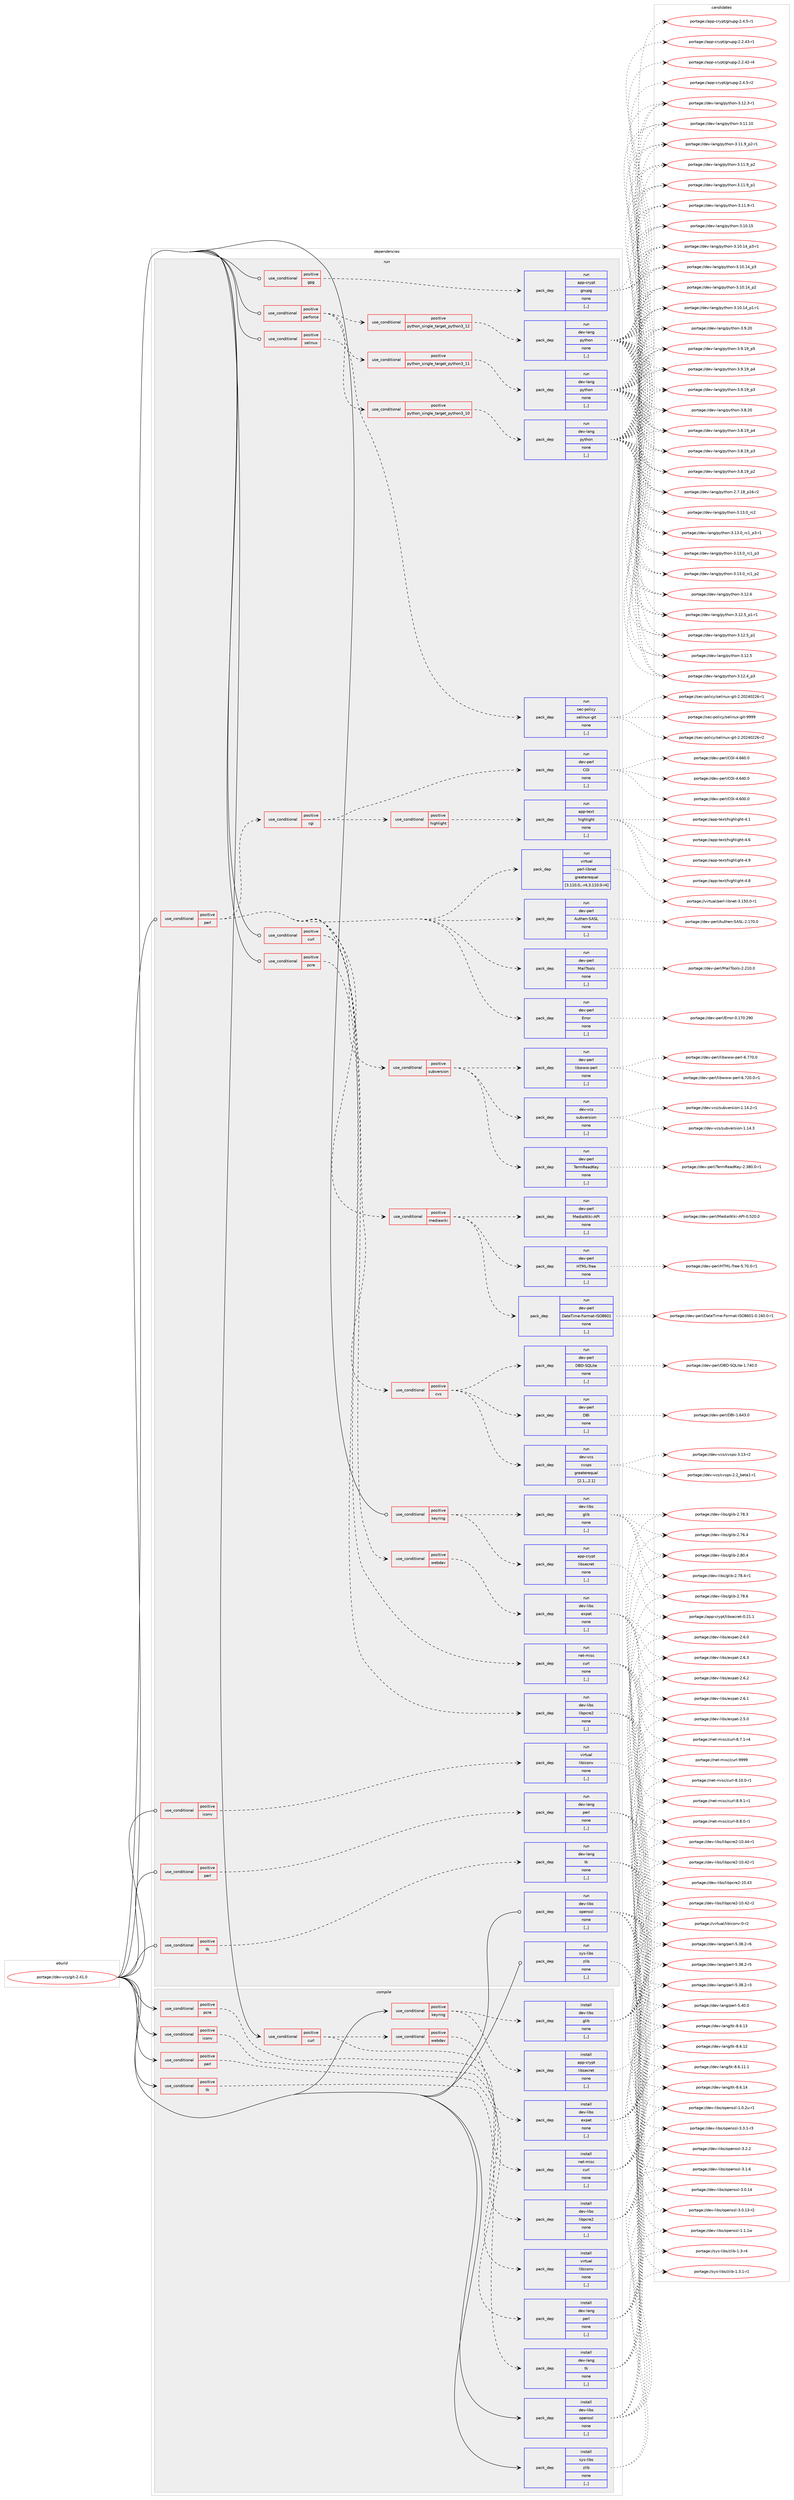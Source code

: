 digraph prolog {

# *************
# Graph options
# *************

newrank=true;
concentrate=true;
compound=true;
graph [rankdir=LR,fontname=Helvetica,fontsize=10,ranksep=1.5];#, ranksep=2.5, nodesep=0.2];
edge  [arrowhead=vee];
node  [fontname=Helvetica,fontsize=10];

# **********
# The ebuild
# **********

subgraph cluster_leftcol {
color=gray;
label=<<i>ebuild</i>>;
id [label="portage://dev-vcs/git-2.41.0", color=red, width=4, href="../dev-vcs/git-2.41.0.svg"];
}

# ****************
# The dependencies
# ****************

subgraph cluster_midcol {
color=gray;
label=<<i>dependencies</i>>;
subgraph cluster_compile {
fillcolor="#eeeeee";
style=filled;
label=<<i>compile</i>>;
subgraph cond193744 {
dependency718520 [label=<<TABLE BORDER="0" CELLBORDER="1" CELLSPACING="0" CELLPADDING="4"><TR><TD ROWSPAN="3" CELLPADDING="10">use_conditional</TD></TR><TR><TD>positive</TD></TR><TR><TD>curl</TD></TR></TABLE>>, shape=none, color=red];
subgraph pack519720 {
dependency718521 [label=<<TABLE BORDER="0" CELLBORDER="1" CELLSPACING="0" CELLPADDING="4" WIDTH="220"><TR><TD ROWSPAN="6" CELLPADDING="30">pack_dep</TD></TR><TR><TD WIDTH="110">install</TD></TR><TR><TD>net-misc</TD></TR><TR><TD>curl</TD></TR><TR><TD>none</TD></TR><TR><TD>[,,]</TD></TR></TABLE>>, shape=none, color=blue];
}
dependency718520:e -> dependency718521:w [weight=20,style="dashed",arrowhead="vee"];
subgraph cond193745 {
dependency718522 [label=<<TABLE BORDER="0" CELLBORDER="1" CELLSPACING="0" CELLPADDING="4"><TR><TD ROWSPAN="3" CELLPADDING="10">use_conditional</TD></TR><TR><TD>positive</TD></TR><TR><TD>webdav</TD></TR></TABLE>>, shape=none, color=red];
subgraph pack519721 {
dependency718523 [label=<<TABLE BORDER="0" CELLBORDER="1" CELLSPACING="0" CELLPADDING="4" WIDTH="220"><TR><TD ROWSPAN="6" CELLPADDING="30">pack_dep</TD></TR><TR><TD WIDTH="110">install</TD></TR><TR><TD>dev-libs</TD></TR><TR><TD>expat</TD></TR><TR><TD>none</TD></TR><TR><TD>[,,]</TD></TR></TABLE>>, shape=none, color=blue];
}
dependency718522:e -> dependency718523:w [weight=20,style="dashed",arrowhead="vee"];
}
dependency718520:e -> dependency718522:w [weight=20,style="dashed",arrowhead="vee"];
}
id:e -> dependency718520:w [weight=20,style="solid",arrowhead="vee"];
subgraph cond193746 {
dependency718524 [label=<<TABLE BORDER="0" CELLBORDER="1" CELLSPACING="0" CELLPADDING="4"><TR><TD ROWSPAN="3" CELLPADDING="10">use_conditional</TD></TR><TR><TD>positive</TD></TR><TR><TD>iconv</TD></TR></TABLE>>, shape=none, color=red];
subgraph pack519722 {
dependency718525 [label=<<TABLE BORDER="0" CELLBORDER="1" CELLSPACING="0" CELLPADDING="4" WIDTH="220"><TR><TD ROWSPAN="6" CELLPADDING="30">pack_dep</TD></TR><TR><TD WIDTH="110">install</TD></TR><TR><TD>virtual</TD></TR><TR><TD>libiconv</TD></TR><TR><TD>none</TD></TR><TR><TD>[,,]</TD></TR></TABLE>>, shape=none, color=blue];
}
dependency718524:e -> dependency718525:w [weight=20,style="dashed",arrowhead="vee"];
}
id:e -> dependency718524:w [weight=20,style="solid",arrowhead="vee"];
subgraph cond193747 {
dependency718526 [label=<<TABLE BORDER="0" CELLBORDER="1" CELLSPACING="0" CELLPADDING="4"><TR><TD ROWSPAN="3" CELLPADDING="10">use_conditional</TD></TR><TR><TD>positive</TD></TR><TR><TD>keyring</TD></TR></TABLE>>, shape=none, color=red];
subgraph pack519723 {
dependency718527 [label=<<TABLE BORDER="0" CELLBORDER="1" CELLSPACING="0" CELLPADDING="4" WIDTH="220"><TR><TD ROWSPAN="6" CELLPADDING="30">pack_dep</TD></TR><TR><TD WIDTH="110">install</TD></TR><TR><TD>app-crypt</TD></TR><TR><TD>libsecret</TD></TR><TR><TD>none</TD></TR><TR><TD>[,,]</TD></TR></TABLE>>, shape=none, color=blue];
}
dependency718526:e -> dependency718527:w [weight=20,style="dashed",arrowhead="vee"];
subgraph pack519724 {
dependency718528 [label=<<TABLE BORDER="0" CELLBORDER="1" CELLSPACING="0" CELLPADDING="4" WIDTH="220"><TR><TD ROWSPAN="6" CELLPADDING="30">pack_dep</TD></TR><TR><TD WIDTH="110">install</TD></TR><TR><TD>dev-libs</TD></TR><TR><TD>glib</TD></TR><TR><TD>none</TD></TR><TR><TD>[,,]</TD></TR></TABLE>>, shape=none, color=blue];
}
dependency718526:e -> dependency718528:w [weight=20,style="dashed",arrowhead="vee"];
}
id:e -> dependency718526:w [weight=20,style="solid",arrowhead="vee"];
subgraph cond193748 {
dependency718529 [label=<<TABLE BORDER="0" CELLBORDER="1" CELLSPACING="0" CELLPADDING="4"><TR><TD ROWSPAN="3" CELLPADDING="10">use_conditional</TD></TR><TR><TD>positive</TD></TR><TR><TD>pcre</TD></TR></TABLE>>, shape=none, color=red];
subgraph pack519725 {
dependency718530 [label=<<TABLE BORDER="0" CELLBORDER="1" CELLSPACING="0" CELLPADDING="4" WIDTH="220"><TR><TD ROWSPAN="6" CELLPADDING="30">pack_dep</TD></TR><TR><TD WIDTH="110">install</TD></TR><TR><TD>dev-libs</TD></TR><TR><TD>libpcre2</TD></TR><TR><TD>none</TD></TR><TR><TD>[,,]</TD></TR></TABLE>>, shape=none, color=blue];
}
dependency718529:e -> dependency718530:w [weight=20,style="dashed",arrowhead="vee"];
}
id:e -> dependency718529:w [weight=20,style="solid",arrowhead="vee"];
subgraph cond193749 {
dependency718531 [label=<<TABLE BORDER="0" CELLBORDER="1" CELLSPACING="0" CELLPADDING="4"><TR><TD ROWSPAN="3" CELLPADDING="10">use_conditional</TD></TR><TR><TD>positive</TD></TR><TR><TD>perl</TD></TR></TABLE>>, shape=none, color=red];
subgraph pack519726 {
dependency718532 [label=<<TABLE BORDER="0" CELLBORDER="1" CELLSPACING="0" CELLPADDING="4" WIDTH="220"><TR><TD ROWSPAN="6" CELLPADDING="30">pack_dep</TD></TR><TR><TD WIDTH="110">install</TD></TR><TR><TD>dev-lang</TD></TR><TR><TD>perl</TD></TR><TR><TD>none</TD></TR><TR><TD>[,,]</TD></TR></TABLE>>, shape=none, color=blue];
}
dependency718531:e -> dependency718532:w [weight=20,style="dashed",arrowhead="vee"];
}
id:e -> dependency718531:w [weight=20,style="solid",arrowhead="vee"];
subgraph cond193750 {
dependency718533 [label=<<TABLE BORDER="0" CELLBORDER="1" CELLSPACING="0" CELLPADDING="4"><TR><TD ROWSPAN="3" CELLPADDING="10">use_conditional</TD></TR><TR><TD>positive</TD></TR><TR><TD>tk</TD></TR></TABLE>>, shape=none, color=red];
subgraph pack519727 {
dependency718534 [label=<<TABLE BORDER="0" CELLBORDER="1" CELLSPACING="0" CELLPADDING="4" WIDTH="220"><TR><TD ROWSPAN="6" CELLPADDING="30">pack_dep</TD></TR><TR><TD WIDTH="110">install</TD></TR><TR><TD>dev-lang</TD></TR><TR><TD>tk</TD></TR><TR><TD>none</TD></TR><TR><TD>[,,]</TD></TR></TABLE>>, shape=none, color=blue];
}
dependency718533:e -> dependency718534:w [weight=20,style="dashed",arrowhead="vee"];
}
id:e -> dependency718533:w [weight=20,style="solid",arrowhead="vee"];
subgraph pack519728 {
dependency718535 [label=<<TABLE BORDER="0" CELLBORDER="1" CELLSPACING="0" CELLPADDING="4" WIDTH="220"><TR><TD ROWSPAN="6" CELLPADDING="30">pack_dep</TD></TR><TR><TD WIDTH="110">install</TD></TR><TR><TD>dev-libs</TD></TR><TR><TD>openssl</TD></TR><TR><TD>none</TD></TR><TR><TD>[,,]</TD></TR></TABLE>>, shape=none, color=blue];
}
id:e -> dependency718535:w [weight=20,style="solid",arrowhead="vee"];
subgraph pack519729 {
dependency718536 [label=<<TABLE BORDER="0" CELLBORDER="1" CELLSPACING="0" CELLPADDING="4" WIDTH="220"><TR><TD ROWSPAN="6" CELLPADDING="30">pack_dep</TD></TR><TR><TD WIDTH="110">install</TD></TR><TR><TD>sys-libs</TD></TR><TR><TD>zlib</TD></TR><TR><TD>none</TD></TR><TR><TD>[,,]</TD></TR></TABLE>>, shape=none, color=blue];
}
id:e -> dependency718536:w [weight=20,style="solid",arrowhead="vee"];
}
subgraph cluster_compileandrun {
fillcolor="#eeeeee";
style=filled;
label=<<i>compile and run</i>>;
}
subgraph cluster_run {
fillcolor="#eeeeee";
style=filled;
label=<<i>run</i>>;
subgraph cond193751 {
dependency718537 [label=<<TABLE BORDER="0" CELLBORDER="1" CELLSPACING="0" CELLPADDING="4"><TR><TD ROWSPAN="3" CELLPADDING="10">use_conditional</TD></TR><TR><TD>positive</TD></TR><TR><TD>curl</TD></TR></TABLE>>, shape=none, color=red];
subgraph pack519730 {
dependency718538 [label=<<TABLE BORDER="0" CELLBORDER="1" CELLSPACING="0" CELLPADDING="4" WIDTH="220"><TR><TD ROWSPAN="6" CELLPADDING="30">pack_dep</TD></TR><TR><TD WIDTH="110">run</TD></TR><TR><TD>net-misc</TD></TR><TR><TD>curl</TD></TR><TR><TD>none</TD></TR><TR><TD>[,,]</TD></TR></TABLE>>, shape=none, color=blue];
}
dependency718537:e -> dependency718538:w [weight=20,style="dashed",arrowhead="vee"];
subgraph cond193752 {
dependency718539 [label=<<TABLE BORDER="0" CELLBORDER="1" CELLSPACING="0" CELLPADDING="4"><TR><TD ROWSPAN="3" CELLPADDING="10">use_conditional</TD></TR><TR><TD>positive</TD></TR><TR><TD>webdav</TD></TR></TABLE>>, shape=none, color=red];
subgraph pack519731 {
dependency718540 [label=<<TABLE BORDER="0" CELLBORDER="1" CELLSPACING="0" CELLPADDING="4" WIDTH="220"><TR><TD ROWSPAN="6" CELLPADDING="30">pack_dep</TD></TR><TR><TD WIDTH="110">run</TD></TR><TR><TD>dev-libs</TD></TR><TR><TD>expat</TD></TR><TR><TD>none</TD></TR><TR><TD>[,,]</TD></TR></TABLE>>, shape=none, color=blue];
}
dependency718539:e -> dependency718540:w [weight=20,style="dashed",arrowhead="vee"];
}
dependency718537:e -> dependency718539:w [weight=20,style="dashed",arrowhead="vee"];
}
id:e -> dependency718537:w [weight=20,style="solid",arrowhead="odot"];
subgraph cond193753 {
dependency718541 [label=<<TABLE BORDER="0" CELLBORDER="1" CELLSPACING="0" CELLPADDING="4"><TR><TD ROWSPAN="3" CELLPADDING="10">use_conditional</TD></TR><TR><TD>positive</TD></TR><TR><TD>gpg</TD></TR></TABLE>>, shape=none, color=red];
subgraph pack519732 {
dependency718542 [label=<<TABLE BORDER="0" CELLBORDER="1" CELLSPACING="0" CELLPADDING="4" WIDTH="220"><TR><TD ROWSPAN="6" CELLPADDING="30">pack_dep</TD></TR><TR><TD WIDTH="110">run</TD></TR><TR><TD>app-crypt</TD></TR><TR><TD>gnupg</TD></TR><TR><TD>none</TD></TR><TR><TD>[,,]</TD></TR></TABLE>>, shape=none, color=blue];
}
dependency718541:e -> dependency718542:w [weight=20,style="dashed",arrowhead="vee"];
}
id:e -> dependency718541:w [weight=20,style="solid",arrowhead="odot"];
subgraph cond193754 {
dependency718543 [label=<<TABLE BORDER="0" CELLBORDER="1" CELLSPACING="0" CELLPADDING="4"><TR><TD ROWSPAN="3" CELLPADDING="10">use_conditional</TD></TR><TR><TD>positive</TD></TR><TR><TD>iconv</TD></TR></TABLE>>, shape=none, color=red];
subgraph pack519733 {
dependency718544 [label=<<TABLE BORDER="0" CELLBORDER="1" CELLSPACING="0" CELLPADDING="4" WIDTH="220"><TR><TD ROWSPAN="6" CELLPADDING="30">pack_dep</TD></TR><TR><TD WIDTH="110">run</TD></TR><TR><TD>virtual</TD></TR><TR><TD>libiconv</TD></TR><TR><TD>none</TD></TR><TR><TD>[,,]</TD></TR></TABLE>>, shape=none, color=blue];
}
dependency718543:e -> dependency718544:w [weight=20,style="dashed",arrowhead="vee"];
}
id:e -> dependency718543:w [weight=20,style="solid",arrowhead="odot"];
subgraph cond193755 {
dependency718545 [label=<<TABLE BORDER="0" CELLBORDER="1" CELLSPACING="0" CELLPADDING="4"><TR><TD ROWSPAN="3" CELLPADDING="10">use_conditional</TD></TR><TR><TD>positive</TD></TR><TR><TD>keyring</TD></TR></TABLE>>, shape=none, color=red];
subgraph pack519734 {
dependency718546 [label=<<TABLE BORDER="0" CELLBORDER="1" CELLSPACING="0" CELLPADDING="4" WIDTH="220"><TR><TD ROWSPAN="6" CELLPADDING="30">pack_dep</TD></TR><TR><TD WIDTH="110">run</TD></TR><TR><TD>app-crypt</TD></TR><TR><TD>libsecret</TD></TR><TR><TD>none</TD></TR><TR><TD>[,,]</TD></TR></TABLE>>, shape=none, color=blue];
}
dependency718545:e -> dependency718546:w [weight=20,style="dashed",arrowhead="vee"];
subgraph pack519735 {
dependency718547 [label=<<TABLE BORDER="0" CELLBORDER="1" CELLSPACING="0" CELLPADDING="4" WIDTH="220"><TR><TD ROWSPAN="6" CELLPADDING="30">pack_dep</TD></TR><TR><TD WIDTH="110">run</TD></TR><TR><TD>dev-libs</TD></TR><TR><TD>glib</TD></TR><TR><TD>none</TD></TR><TR><TD>[,,]</TD></TR></TABLE>>, shape=none, color=blue];
}
dependency718545:e -> dependency718547:w [weight=20,style="dashed",arrowhead="vee"];
}
id:e -> dependency718545:w [weight=20,style="solid",arrowhead="odot"];
subgraph cond193756 {
dependency718548 [label=<<TABLE BORDER="0" CELLBORDER="1" CELLSPACING="0" CELLPADDING="4"><TR><TD ROWSPAN="3" CELLPADDING="10">use_conditional</TD></TR><TR><TD>positive</TD></TR><TR><TD>pcre</TD></TR></TABLE>>, shape=none, color=red];
subgraph pack519736 {
dependency718549 [label=<<TABLE BORDER="0" CELLBORDER="1" CELLSPACING="0" CELLPADDING="4" WIDTH="220"><TR><TD ROWSPAN="6" CELLPADDING="30">pack_dep</TD></TR><TR><TD WIDTH="110">run</TD></TR><TR><TD>dev-libs</TD></TR><TR><TD>libpcre2</TD></TR><TR><TD>none</TD></TR><TR><TD>[,,]</TD></TR></TABLE>>, shape=none, color=blue];
}
dependency718548:e -> dependency718549:w [weight=20,style="dashed",arrowhead="vee"];
}
id:e -> dependency718548:w [weight=20,style="solid",arrowhead="odot"];
subgraph cond193757 {
dependency718550 [label=<<TABLE BORDER="0" CELLBORDER="1" CELLSPACING="0" CELLPADDING="4"><TR><TD ROWSPAN="3" CELLPADDING="10">use_conditional</TD></TR><TR><TD>positive</TD></TR><TR><TD>perforce</TD></TR></TABLE>>, shape=none, color=red];
subgraph cond193758 {
dependency718551 [label=<<TABLE BORDER="0" CELLBORDER="1" CELLSPACING="0" CELLPADDING="4"><TR><TD ROWSPAN="3" CELLPADDING="10">use_conditional</TD></TR><TR><TD>positive</TD></TR><TR><TD>python_single_target_python3_10</TD></TR></TABLE>>, shape=none, color=red];
subgraph pack519737 {
dependency718552 [label=<<TABLE BORDER="0" CELLBORDER="1" CELLSPACING="0" CELLPADDING="4" WIDTH="220"><TR><TD ROWSPAN="6" CELLPADDING="30">pack_dep</TD></TR><TR><TD WIDTH="110">run</TD></TR><TR><TD>dev-lang</TD></TR><TR><TD>python</TD></TR><TR><TD>none</TD></TR><TR><TD>[,,]</TD></TR></TABLE>>, shape=none, color=blue];
}
dependency718551:e -> dependency718552:w [weight=20,style="dashed",arrowhead="vee"];
}
dependency718550:e -> dependency718551:w [weight=20,style="dashed",arrowhead="vee"];
subgraph cond193759 {
dependency718553 [label=<<TABLE BORDER="0" CELLBORDER="1" CELLSPACING="0" CELLPADDING="4"><TR><TD ROWSPAN="3" CELLPADDING="10">use_conditional</TD></TR><TR><TD>positive</TD></TR><TR><TD>python_single_target_python3_11</TD></TR></TABLE>>, shape=none, color=red];
subgraph pack519738 {
dependency718554 [label=<<TABLE BORDER="0" CELLBORDER="1" CELLSPACING="0" CELLPADDING="4" WIDTH="220"><TR><TD ROWSPAN="6" CELLPADDING="30">pack_dep</TD></TR><TR><TD WIDTH="110">run</TD></TR><TR><TD>dev-lang</TD></TR><TR><TD>python</TD></TR><TR><TD>none</TD></TR><TR><TD>[,,]</TD></TR></TABLE>>, shape=none, color=blue];
}
dependency718553:e -> dependency718554:w [weight=20,style="dashed",arrowhead="vee"];
}
dependency718550:e -> dependency718553:w [weight=20,style="dashed",arrowhead="vee"];
subgraph cond193760 {
dependency718555 [label=<<TABLE BORDER="0" CELLBORDER="1" CELLSPACING="0" CELLPADDING="4"><TR><TD ROWSPAN="3" CELLPADDING="10">use_conditional</TD></TR><TR><TD>positive</TD></TR><TR><TD>python_single_target_python3_12</TD></TR></TABLE>>, shape=none, color=red];
subgraph pack519739 {
dependency718556 [label=<<TABLE BORDER="0" CELLBORDER="1" CELLSPACING="0" CELLPADDING="4" WIDTH="220"><TR><TD ROWSPAN="6" CELLPADDING="30">pack_dep</TD></TR><TR><TD WIDTH="110">run</TD></TR><TR><TD>dev-lang</TD></TR><TR><TD>python</TD></TR><TR><TD>none</TD></TR><TR><TD>[,,]</TD></TR></TABLE>>, shape=none, color=blue];
}
dependency718555:e -> dependency718556:w [weight=20,style="dashed",arrowhead="vee"];
}
dependency718550:e -> dependency718555:w [weight=20,style="dashed",arrowhead="vee"];
}
id:e -> dependency718550:w [weight=20,style="solid",arrowhead="odot"];
subgraph cond193761 {
dependency718557 [label=<<TABLE BORDER="0" CELLBORDER="1" CELLSPACING="0" CELLPADDING="4"><TR><TD ROWSPAN="3" CELLPADDING="10">use_conditional</TD></TR><TR><TD>positive</TD></TR><TR><TD>perl</TD></TR></TABLE>>, shape=none, color=red];
subgraph pack519740 {
dependency718558 [label=<<TABLE BORDER="0" CELLBORDER="1" CELLSPACING="0" CELLPADDING="4" WIDTH="220"><TR><TD ROWSPAN="6" CELLPADDING="30">pack_dep</TD></TR><TR><TD WIDTH="110">run</TD></TR><TR><TD>dev-lang</TD></TR><TR><TD>perl</TD></TR><TR><TD>none</TD></TR><TR><TD>[,,]</TD></TR></TABLE>>, shape=none, color=blue];
}
dependency718557:e -> dependency718558:w [weight=20,style="dashed",arrowhead="vee"];
}
id:e -> dependency718557:w [weight=20,style="solid",arrowhead="odot"];
subgraph cond193762 {
dependency718559 [label=<<TABLE BORDER="0" CELLBORDER="1" CELLSPACING="0" CELLPADDING="4"><TR><TD ROWSPAN="3" CELLPADDING="10">use_conditional</TD></TR><TR><TD>positive</TD></TR><TR><TD>perl</TD></TR></TABLE>>, shape=none, color=red];
subgraph pack519741 {
dependency718560 [label=<<TABLE BORDER="0" CELLBORDER="1" CELLSPACING="0" CELLPADDING="4" WIDTH="220"><TR><TD ROWSPAN="6" CELLPADDING="30">pack_dep</TD></TR><TR><TD WIDTH="110">run</TD></TR><TR><TD>dev-perl</TD></TR><TR><TD>Error</TD></TR><TR><TD>none</TD></TR><TR><TD>[,,]</TD></TR></TABLE>>, shape=none, color=blue];
}
dependency718559:e -> dependency718560:w [weight=20,style="dashed",arrowhead="vee"];
subgraph pack519742 {
dependency718561 [label=<<TABLE BORDER="0" CELLBORDER="1" CELLSPACING="0" CELLPADDING="4" WIDTH="220"><TR><TD ROWSPAN="6" CELLPADDING="30">pack_dep</TD></TR><TR><TD WIDTH="110">run</TD></TR><TR><TD>dev-perl</TD></TR><TR><TD>MailTools</TD></TR><TR><TD>none</TD></TR><TR><TD>[,,]</TD></TR></TABLE>>, shape=none, color=blue];
}
dependency718559:e -> dependency718561:w [weight=20,style="dashed",arrowhead="vee"];
subgraph pack519743 {
dependency718562 [label=<<TABLE BORDER="0" CELLBORDER="1" CELLSPACING="0" CELLPADDING="4" WIDTH="220"><TR><TD ROWSPAN="6" CELLPADDING="30">pack_dep</TD></TR><TR><TD WIDTH="110">run</TD></TR><TR><TD>dev-perl</TD></TR><TR><TD>Authen-SASL</TD></TR><TR><TD>none</TD></TR><TR><TD>[,,]</TD></TR></TABLE>>, shape=none, color=blue];
}
dependency718559:e -> dependency718562:w [weight=20,style="dashed",arrowhead="vee"];
subgraph pack519744 {
dependency718563 [label=<<TABLE BORDER="0" CELLBORDER="1" CELLSPACING="0" CELLPADDING="4" WIDTH="220"><TR><TD ROWSPAN="6" CELLPADDING="30">pack_dep</TD></TR><TR><TD WIDTH="110">run</TD></TR><TR><TD>virtual</TD></TR><TR><TD>perl-libnet</TD></TR><TR><TD>greaterequal</TD></TR><TR><TD>[3.110.0,,-r4,3.110.0-r4]</TD></TR></TABLE>>, shape=none, color=blue];
}
dependency718559:e -> dependency718563:w [weight=20,style="dashed",arrowhead="vee"];
subgraph cond193763 {
dependency718564 [label=<<TABLE BORDER="0" CELLBORDER="1" CELLSPACING="0" CELLPADDING="4"><TR><TD ROWSPAN="3" CELLPADDING="10">use_conditional</TD></TR><TR><TD>positive</TD></TR><TR><TD>cgi</TD></TR></TABLE>>, shape=none, color=red];
subgraph pack519745 {
dependency718565 [label=<<TABLE BORDER="0" CELLBORDER="1" CELLSPACING="0" CELLPADDING="4" WIDTH="220"><TR><TD ROWSPAN="6" CELLPADDING="30">pack_dep</TD></TR><TR><TD WIDTH="110">run</TD></TR><TR><TD>dev-perl</TD></TR><TR><TD>CGI</TD></TR><TR><TD>none</TD></TR><TR><TD>[,,]</TD></TR></TABLE>>, shape=none, color=blue];
}
dependency718564:e -> dependency718565:w [weight=20,style="dashed",arrowhead="vee"];
subgraph cond193764 {
dependency718566 [label=<<TABLE BORDER="0" CELLBORDER="1" CELLSPACING="0" CELLPADDING="4"><TR><TD ROWSPAN="3" CELLPADDING="10">use_conditional</TD></TR><TR><TD>positive</TD></TR><TR><TD>highlight</TD></TR></TABLE>>, shape=none, color=red];
subgraph pack519746 {
dependency718567 [label=<<TABLE BORDER="0" CELLBORDER="1" CELLSPACING="0" CELLPADDING="4" WIDTH="220"><TR><TD ROWSPAN="6" CELLPADDING="30">pack_dep</TD></TR><TR><TD WIDTH="110">run</TD></TR><TR><TD>app-text</TD></TR><TR><TD>highlight</TD></TR><TR><TD>none</TD></TR><TR><TD>[,,]</TD></TR></TABLE>>, shape=none, color=blue];
}
dependency718566:e -> dependency718567:w [weight=20,style="dashed",arrowhead="vee"];
}
dependency718564:e -> dependency718566:w [weight=20,style="dashed",arrowhead="vee"];
}
dependency718559:e -> dependency718564:w [weight=20,style="dashed",arrowhead="vee"];
subgraph cond193765 {
dependency718568 [label=<<TABLE BORDER="0" CELLBORDER="1" CELLSPACING="0" CELLPADDING="4"><TR><TD ROWSPAN="3" CELLPADDING="10">use_conditional</TD></TR><TR><TD>positive</TD></TR><TR><TD>cvs</TD></TR></TABLE>>, shape=none, color=red];
subgraph pack519747 {
dependency718569 [label=<<TABLE BORDER="0" CELLBORDER="1" CELLSPACING="0" CELLPADDING="4" WIDTH="220"><TR><TD ROWSPAN="6" CELLPADDING="30">pack_dep</TD></TR><TR><TD WIDTH="110">run</TD></TR><TR><TD>dev-vcs</TD></TR><TR><TD>cvsps</TD></TR><TR><TD>greaterequal</TD></TR><TR><TD>[2.1,,,2.1]</TD></TR></TABLE>>, shape=none, color=blue];
}
dependency718568:e -> dependency718569:w [weight=20,style="dashed",arrowhead="vee"];
subgraph pack519748 {
dependency718570 [label=<<TABLE BORDER="0" CELLBORDER="1" CELLSPACING="0" CELLPADDING="4" WIDTH="220"><TR><TD ROWSPAN="6" CELLPADDING="30">pack_dep</TD></TR><TR><TD WIDTH="110">run</TD></TR><TR><TD>dev-perl</TD></TR><TR><TD>DBI</TD></TR><TR><TD>none</TD></TR><TR><TD>[,,]</TD></TR></TABLE>>, shape=none, color=blue];
}
dependency718568:e -> dependency718570:w [weight=20,style="dashed",arrowhead="vee"];
subgraph pack519749 {
dependency718571 [label=<<TABLE BORDER="0" CELLBORDER="1" CELLSPACING="0" CELLPADDING="4" WIDTH="220"><TR><TD ROWSPAN="6" CELLPADDING="30">pack_dep</TD></TR><TR><TD WIDTH="110">run</TD></TR><TR><TD>dev-perl</TD></TR><TR><TD>DBD-SQLite</TD></TR><TR><TD>none</TD></TR><TR><TD>[,,]</TD></TR></TABLE>>, shape=none, color=blue];
}
dependency718568:e -> dependency718571:w [weight=20,style="dashed",arrowhead="vee"];
}
dependency718559:e -> dependency718568:w [weight=20,style="dashed",arrowhead="vee"];
subgraph cond193766 {
dependency718572 [label=<<TABLE BORDER="0" CELLBORDER="1" CELLSPACING="0" CELLPADDING="4"><TR><TD ROWSPAN="3" CELLPADDING="10">use_conditional</TD></TR><TR><TD>positive</TD></TR><TR><TD>mediawiki</TD></TR></TABLE>>, shape=none, color=red];
subgraph pack519750 {
dependency718573 [label=<<TABLE BORDER="0" CELLBORDER="1" CELLSPACING="0" CELLPADDING="4" WIDTH="220"><TR><TD ROWSPAN="6" CELLPADDING="30">pack_dep</TD></TR><TR><TD WIDTH="110">run</TD></TR><TR><TD>dev-perl</TD></TR><TR><TD>DateTime-Format-ISO8601</TD></TR><TR><TD>none</TD></TR><TR><TD>[,,]</TD></TR></TABLE>>, shape=none, color=blue];
}
dependency718572:e -> dependency718573:w [weight=20,style="dashed",arrowhead="vee"];
subgraph pack519751 {
dependency718574 [label=<<TABLE BORDER="0" CELLBORDER="1" CELLSPACING="0" CELLPADDING="4" WIDTH="220"><TR><TD ROWSPAN="6" CELLPADDING="30">pack_dep</TD></TR><TR><TD WIDTH="110">run</TD></TR><TR><TD>dev-perl</TD></TR><TR><TD>HTML-Tree</TD></TR><TR><TD>none</TD></TR><TR><TD>[,,]</TD></TR></TABLE>>, shape=none, color=blue];
}
dependency718572:e -> dependency718574:w [weight=20,style="dashed",arrowhead="vee"];
subgraph pack519752 {
dependency718575 [label=<<TABLE BORDER="0" CELLBORDER="1" CELLSPACING="0" CELLPADDING="4" WIDTH="220"><TR><TD ROWSPAN="6" CELLPADDING="30">pack_dep</TD></TR><TR><TD WIDTH="110">run</TD></TR><TR><TD>dev-perl</TD></TR><TR><TD>MediaWiki-API</TD></TR><TR><TD>none</TD></TR><TR><TD>[,,]</TD></TR></TABLE>>, shape=none, color=blue];
}
dependency718572:e -> dependency718575:w [weight=20,style="dashed",arrowhead="vee"];
}
dependency718559:e -> dependency718572:w [weight=20,style="dashed",arrowhead="vee"];
subgraph cond193767 {
dependency718576 [label=<<TABLE BORDER="0" CELLBORDER="1" CELLSPACING="0" CELLPADDING="4"><TR><TD ROWSPAN="3" CELLPADDING="10">use_conditional</TD></TR><TR><TD>positive</TD></TR><TR><TD>subversion</TD></TR></TABLE>>, shape=none, color=red];
subgraph pack519753 {
dependency718577 [label=<<TABLE BORDER="0" CELLBORDER="1" CELLSPACING="0" CELLPADDING="4" WIDTH="220"><TR><TD ROWSPAN="6" CELLPADDING="30">pack_dep</TD></TR><TR><TD WIDTH="110">run</TD></TR><TR><TD>dev-vcs</TD></TR><TR><TD>subversion</TD></TR><TR><TD>none</TD></TR><TR><TD>[,,]</TD></TR></TABLE>>, shape=none, color=blue];
}
dependency718576:e -> dependency718577:w [weight=20,style="dashed",arrowhead="vee"];
subgraph pack519754 {
dependency718578 [label=<<TABLE BORDER="0" CELLBORDER="1" CELLSPACING="0" CELLPADDING="4" WIDTH="220"><TR><TD ROWSPAN="6" CELLPADDING="30">pack_dep</TD></TR><TR><TD WIDTH="110">run</TD></TR><TR><TD>dev-perl</TD></TR><TR><TD>libwww-perl</TD></TR><TR><TD>none</TD></TR><TR><TD>[,,]</TD></TR></TABLE>>, shape=none, color=blue];
}
dependency718576:e -> dependency718578:w [weight=20,style="dashed",arrowhead="vee"];
subgraph pack519755 {
dependency718579 [label=<<TABLE BORDER="0" CELLBORDER="1" CELLSPACING="0" CELLPADDING="4" WIDTH="220"><TR><TD ROWSPAN="6" CELLPADDING="30">pack_dep</TD></TR><TR><TD WIDTH="110">run</TD></TR><TR><TD>dev-perl</TD></TR><TR><TD>TermReadKey</TD></TR><TR><TD>none</TD></TR><TR><TD>[,,]</TD></TR></TABLE>>, shape=none, color=blue];
}
dependency718576:e -> dependency718579:w [weight=20,style="dashed",arrowhead="vee"];
}
dependency718559:e -> dependency718576:w [weight=20,style="dashed",arrowhead="vee"];
}
id:e -> dependency718559:w [weight=20,style="solid",arrowhead="odot"];
subgraph cond193768 {
dependency718580 [label=<<TABLE BORDER="0" CELLBORDER="1" CELLSPACING="0" CELLPADDING="4"><TR><TD ROWSPAN="3" CELLPADDING="10">use_conditional</TD></TR><TR><TD>positive</TD></TR><TR><TD>selinux</TD></TR></TABLE>>, shape=none, color=red];
subgraph pack519756 {
dependency718581 [label=<<TABLE BORDER="0" CELLBORDER="1" CELLSPACING="0" CELLPADDING="4" WIDTH="220"><TR><TD ROWSPAN="6" CELLPADDING="30">pack_dep</TD></TR><TR><TD WIDTH="110">run</TD></TR><TR><TD>sec-policy</TD></TR><TR><TD>selinux-git</TD></TR><TR><TD>none</TD></TR><TR><TD>[,,]</TD></TR></TABLE>>, shape=none, color=blue];
}
dependency718580:e -> dependency718581:w [weight=20,style="dashed",arrowhead="vee"];
}
id:e -> dependency718580:w [weight=20,style="solid",arrowhead="odot"];
subgraph cond193769 {
dependency718582 [label=<<TABLE BORDER="0" CELLBORDER="1" CELLSPACING="0" CELLPADDING="4"><TR><TD ROWSPAN="3" CELLPADDING="10">use_conditional</TD></TR><TR><TD>positive</TD></TR><TR><TD>tk</TD></TR></TABLE>>, shape=none, color=red];
subgraph pack519757 {
dependency718583 [label=<<TABLE BORDER="0" CELLBORDER="1" CELLSPACING="0" CELLPADDING="4" WIDTH="220"><TR><TD ROWSPAN="6" CELLPADDING="30">pack_dep</TD></TR><TR><TD WIDTH="110">run</TD></TR><TR><TD>dev-lang</TD></TR><TR><TD>tk</TD></TR><TR><TD>none</TD></TR><TR><TD>[,,]</TD></TR></TABLE>>, shape=none, color=blue];
}
dependency718582:e -> dependency718583:w [weight=20,style="dashed",arrowhead="vee"];
}
id:e -> dependency718582:w [weight=20,style="solid",arrowhead="odot"];
subgraph pack519758 {
dependency718584 [label=<<TABLE BORDER="0" CELLBORDER="1" CELLSPACING="0" CELLPADDING="4" WIDTH="220"><TR><TD ROWSPAN="6" CELLPADDING="30">pack_dep</TD></TR><TR><TD WIDTH="110">run</TD></TR><TR><TD>dev-libs</TD></TR><TR><TD>openssl</TD></TR><TR><TD>none</TD></TR><TR><TD>[,,]</TD></TR></TABLE>>, shape=none, color=blue];
}
id:e -> dependency718584:w [weight=20,style="solid",arrowhead="odot"];
subgraph pack519759 {
dependency718585 [label=<<TABLE BORDER="0" CELLBORDER="1" CELLSPACING="0" CELLPADDING="4" WIDTH="220"><TR><TD ROWSPAN="6" CELLPADDING="30">pack_dep</TD></TR><TR><TD WIDTH="110">run</TD></TR><TR><TD>sys-libs</TD></TR><TR><TD>zlib</TD></TR><TR><TD>none</TD></TR><TR><TD>[,,]</TD></TR></TABLE>>, shape=none, color=blue];
}
id:e -> dependency718585:w [weight=20,style="solid",arrowhead="odot"];
}
}

# **************
# The candidates
# **************

subgraph cluster_choices {
rank=same;
color=gray;
label=<<i>candidates</i>>;

subgraph choice519720 {
color=black;
nodesep=1;
choice110101116451091051159947991171141084557575757 [label="portage://net-misc/curl-9999", color=red, width=4,href="../net-misc/curl-9999.svg"];
choice11010111645109105115994799117114108455646494846484511449 [label="portage://net-misc/curl-8.10.0-r1", color=red, width=4,href="../net-misc/curl-8.10.0-r1.svg"];
choice110101116451091051159947991171141084556465746494511449 [label="portage://net-misc/curl-8.9.1-r1", color=red, width=4,href="../net-misc/curl-8.9.1-r1.svg"];
choice110101116451091051159947991171141084556465646484511449 [label="portage://net-misc/curl-8.8.0-r1", color=red, width=4,href="../net-misc/curl-8.8.0-r1.svg"];
choice110101116451091051159947991171141084556465546494511452 [label="portage://net-misc/curl-8.7.1-r4", color=red, width=4,href="../net-misc/curl-8.7.1-r4.svg"];
dependency718521:e -> choice110101116451091051159947991171141084557575757:w [style=dotted,weight="100"];
dependency718521:e -> choice11010111645109105115994799117114108455646494846484511449:w [style=dotted,weight="100"];
dependency718521:e -> choice110101116451091051159947991171141084556465746494511449:w [style=dotted,weight="100"];
dependency718521:e -> choice110101116451091051159947991171141084556465646484511449:w [style=dotted,weight="100"];
dependency718521:e -> choice110101116451091051159947991171141084556465546494511452:w [style=dotted,weight="100"];
}
subgraph choice519721 {
color=black;
nodesep=1;
choice10010111845108105981154710112011297116455046544651 [label="portage://dev-libs/expat-2.6.3", color=red, width=4,href="../dev-libs/expat-2.6.3.svg"];
choice10010111845108105981154710112011297116455046544650 [label="portage://dev-libs/expat-2.6.2", color=red, width=4,href="../dev-libs/expat-2.6.2.svg"];
choice10010111845108105981154710112011297116455046544649 [label="portage://dev-libs/expat-2.6.1", color=red, width=4,href="../dev-libs/expat-2.6.1.svg"];
choice10010111845108105981154710112011297116455046544648 [label="portage://dev-libs/expat-2.6.0", color=red, width=4,href="../dev-libs/expat-2.6.0.svg"];
choice10010111845108105981154710112011297116455046534648 [label="portage://dev-libs/expat-2.5.0", color=red, width=4,href="../dev-libs/expat-2.5.0.svg"];
dependency718523:e -> choice10010111845108105981154710112011297116455046544651:w [style=dotted,weight="100"];
dependency718523:e -> choice10010111845108105981154710112011297116455046544650:w [style=dotted,weight="100"];
dependency718523:e -> choice10010111845108105981154710112011297116455046544649:w [style=dotted,weight="100"];
dependency718523:e -> choice10010111845108105981154710112011297116455046544648:w [style=dotted,weight="100"];
dependency718523:e -> choice10010111845108105981154710112011297116455046534648:w [style=dotted,weight="100"];
}
subgraph choice519722 {
color=black;
nodesep=1;
choice1181051141161179710847108105981059911111011845484511450 [label="portage://virtual/libiconv-0-r2", color=red, width=4,href="../virtual/libiconv-0-r2.svg"];
dependency718525:e -> choice1181051141161179710847108105981059911111011845484511450:w [style=dotted,weight="100"];
}
subgraph choice519723 {
color=black;
nodesep=1;
choice97112112459911412111211647108105981151019911410111645484650494649 [label="portage://app-crypt/libsecret-0.21.1", color=red, width=4,href="../app-crypt/libsecret-0.21.1.svg"];
dependency718527:e -> choice97112112459911412111211647108105981151019911410111645484650494649:w [style=dotted,weight="100"];
}
subgraph choice519724 {
color=black;
nodesep=1;
choice1001011184510810598115471031081059845504656484652 [label="portage://dev-libs/glib-2.80.4", color=red, width=4,href="../dev-libs/glib-2.80.4.svg"];
choice1001011184510810598115471031081059845504655564654 [label="portage://dev-libs/glib-2.78.6", color=red, width=4,href="../dev-libs/glib-2.78.6.svg"];
choice10010111845108105981154710310810598455046555646524511449 [label="portage://dev-libs/glib-2.78.4-r1", color=red, width=4,href="../dev-libs/glib-2.78.4-r1.svg"];
choice1001011184510810598115471031081059845504655564651 [label="portage://dev-libs/glib-2.78.3", color=red, width=4,href="../dev-libs/glib-2.78.3.svg"];
choice1001011184510810598115471031081059845504655544652 [label="portage://dev-libs/glib-2.76.4", color=red, width=4,href="../dev-libs/glib-2.76.4.svg"];
dependency718528:e -> choice1001011184510810598115471031081059845504656484652:w [style=dotted,weight="100"];
dependency718528:e -> choice1001011184510810598115471031081059845504655564654:w [style=dotted,weight="100"];
dependency718528:e -> choice10010111845108105981154710310810598455046555646524511449:w [style=dotted,weight="100"];
dependency718528:e -> choice1001011184510810598115471031081059845504655564651:w [style=dotted,weight="100"];
dependency718528:e -> choice1001011184510810598115471031081059845504655544652:w [style=dotted,weight="100"];
}
subgraph choice519725 {
color=black;
nodesep=1;
choice1001011184510810598115471081059811299114101504549484652524511449 [label="portage://dev-libs/libpcre2-10.44-r1", color=red, width=4,href="../dev-libs/libpcre2-10.44-r1.svg"];
choice100101118451081059811547108105981129911410150454948465251 [label="portage://dev-libs/libpcre2-10.43", color=red, width=4,href="../dev-libs/libpcre2-10.43.svg"];
choice1001011184510810598115471081059811299114101504549484652504511450 [label="portage://dev-libs/libpcre2-10.42-r2", color=red, width=4,href="../dev-libs/libpcre2-10.42-r2.svg"];
choice1001011184510810598115471081059811299114101504549484652504511449 [label="portage://dev-libs/libpcre2-10.42-r1", color=red, width=4,href="../dev-libs/libpcre2-10.42-r1.svg"];
dependency718530:e -> choice1001011184510810598115471081059811299114101504549484652524511449:w [style=dotted,weight="100"];
dependency718530:e -> choice100101118451081059811547108105981129911410150454948465251:w [style=dotted,weight="100"];
dependency718530:e -> choice1001011184510810598115471081059811299114101504549484652504511450:w [style=dotted,weight="100"];
dependency718530:e -> choice1001011184510810598115471081059811299114101504549484652504511449:w [style=dotted,weight="100"];
}
subgraph choice519726 {
color=black;
nodesep=1;
choice10010111845108971101034711210111410845534652484648 [label="portage://dev-lang/perl-5.40.0", color=red, width=4,href="../dev-lang/perl-5.40.0.svg"];
choice100101118451089711010347112101114108455346515646504511454 [label="portage://dev-lang/perl-5.38.2-r6", color=red, width=4,href="../dev-lang/perl-5.38.2-r6.svg"];
choice100101118451089711010347112101114108455346515646504511453 [label="portage://dev-lang/perl-5.38.2-r5", color=red, width=4,href="../dev-lang/perl-5.38.2-r5.svg"];
choice100101118451089711010347112101114108455346515646504511451 [label="portage://dev-lang/perl-5.38.2-r3", color=red, width=4,href="../dev-lang/perl-5.38.2-r3.svg"];
dependency718532:e -> choice10010111845108971101034711210111410845534652484648:w [style=dotted,weight="100"];
dependency718532:e -> choice100101118451089711010347112101114108455346515646504511454:w [style=dotted,weight="100"];
dependency718532:e -> choice100101118451089711010347112101114108455346515646504511453:w [style=dotted,weight="100"];
dependency718532:e -> choice100101118451089711010347112101114108455346515646504511451:w [style=dotted,weight="100"];
}
subgraph choice519727 {
color=black;
nodesep=1;
choice10010111845108971101034711610745564654464952 [label="portage://dev-lang/tk-8.6.14", color=red, width=4,href="../dev-lang/tk-8.6.14.svg"];
choice10010111845108971101034711610745564654464951 [label="portage://dev-lang/tk-8.6.13", color=red, width=4,href="../dev-lang/tk-8.6.13.svg"];
choice10010111845108971101034711610745564654464950 [label="portage://dev-lang/tk-8.6.12", color=red, width=4,href="../dev-lang/tk-8.6.12.svg"];
choice100101118451089711010347116107455646544649494649 [label="portage://dev-lang/tk-8.6.11.1", color=red, width=4,href="../dev-lang/tk-8.6.11.1.svg"];
dependency718534:e -> choice10010111845108971101034711610745564654464952:w [style=dotted,weight="100"];
dependency718534:e -> choice10010111845108971101034711610745564654464951:w [style=dotted,weight="100"];
dependency718534:e -> choice10010111845108971101034711610745564654464950:w [style=dotted,weight="100"];
dependency718534:e -> choice100101118451089711010347116107455646544649494649:w [style=dotted,weight="100"];
}
subgraph choice519728 {
color=black;
nodesep=1;
choice1001011184510810598115471111121011101151151084551465146494511451 [label="portage://dev-libs/openssl-3.3.1-r3", color=red, width=4,href="../dev-libs/openssl-3.3.1-r3.svg"];
choice100101118451081059811547111112101110115115108455146504650 [label="portage://dev-libs/openssl-3.2.2", color=red, width=4,href="../dev-libs/openssl-3.2.2.svg"];
choice100101118451081059811547111112101110115115108455146494654 [label="portage://dev-libs/openssl-3.1.6", color=red, width=4,href="../dev-libs/openssl-3.1.6.svg"];
choice10010111845108105981154711111210111011511510845514648464952 [label="portage://dev-libs/openssl-3.0.14", color=red, width=4,href="../dev-libs/openssl-3.0.14.svg"];
choice100101118451081059811547111112101110115115108455146484649514511450 [label="portage://dev-libs/openssl-3.0.13-r2", color=red, width=4,href="../dev-libs/openssl-3.0.13-r2.svg"];
choice100101118451081059811547111112101110115115108454946494649119 [label="portage://dev-libs/openssl-1.1.1w", color=red, width=4,href="../dev-libs/openssl-1.1.1w.svg"];
choice1001011184510810598115471111121011101151151084549464846501174511449 [label="portage://dev-libs/openssl-1.0.2u-r1", color=red, width=4,href="../dev-libs/openssl-1.0.2u-r1.svg"];
dependency718535:e -> choice1001011184510810598115471111121011101151151084551465146494511451:w [style=dotted,weight="100"];
dependency718535:e -> choice100101118451081059811547111112101110115115108455146504650:w [style=dotted,weight="100"];
dependency718535:e -> choice100101118451081059811547111112101110115115108455146494654:w [style=dotted,weight="100"];
dependency718535:e -> choice10010111845108105981154711111210111011511510845514648464952:w [style=dotted,weight="100"];
dependency718535:e -> choice100101118451081059811547111112101110115115108455146484649514511450:w [style=dotted,weight="100"];
dependency718535:e -> choice100101118451081059811547111112101110115115108454946494649119:w [style=dotted,weight="100"];
dependency718535:e -> choice1001011184510810598115471111121011101151151084549464846501174511449:w [style=dotted,weight="100"];
}
subgraph choice519729 {
color=black;
nodesep=1;
choice115121115451081059811547122108105984549465146494511449 [label="portage://sys-libs/zlib-1.3.1-r1", color=red, width=4,href="../sys-libs/zlib-1.3.1-r1.svg"];
choice11512111545108105981154712210810598454946514511452 [label="portage://sys-libs/zlib-1.3-r4", color=red, width=4,href="../sys-libs/zlib-1.3-r4.svg"];
dependency718536:e -> choice115121115451081059811547122108105984549465146494511449:w [style=dotted,weight="100"];
dependency718536:e -> choice11512111545108105981154712210810598454946514511452:w [style=dotted,weight="100"];
}
subgraph choice519730 {
color=black;
nodesep=1;
choice110101116451091051159947991171141084557575757 [label="portage://net-misc/curl-9999", color=red, width=4,href="../net-misc/curl-9999.svg"];
choice11010111645109105115994799117114108455646494846484511449 [label="portage://net-misc/curl-8.10.0-r1", color=red, width=4,href="../net-misc/curl-8.10.0-r1.svg"];
choice110101116451091051159947991171141084556465746494511449 [label="portage://net-misc/curl-8.9.1-r1", color=red, width=4,href="../net-misc/curl-8.9.1-r1.svg"];
choice110101116451091051159947991171141084556465646484511449 [label="portage://net-misc/curl-8.8.0-r1", color=red, width=4,href="../net-misc/curl-8.8.0-r1.svg"];
choice110101116451091051159947991171141084556465546494511452 [label="portage://net-misc/curl-8.7.1-r4", color=red, width=4,href="../net-misc/curl-8.7.1-r4.svg"];
dependency718538:e -> choice110101116451091051159947991171141084557575757:w [style=dotted,weight="100"];
dependency718538:e -> choice11010111645109105115994799117114108455646494846484511449:w [style=dotted,weight="100"];
dependency718538:e -> choice110101116451091051159947991171141084556465746494511449:w [style=dotted,weight="100"];
dependency718538:e -> choice110101116451091051159947991171141084556465646484511449:w [style=dotted,weight="100"];
dependency718538:e -> choice110101116451091051159947991171141084556465546494511452:w [style=dotted,weight="100"];
}
subgraph choice519731 {
color=black;
nodesep=1;
choice10010111845108105981154710112011297116455046544651 [label="portage://dev-libs/expat-2.6.3", color=red, width=4,href="../dev-libs/expat-2.6.3.svg"];
choice10010111845108105981154710112011297116455046544650 [label="portage://dev-libs/expat-2.6.2", color=red, width=4,href="../dev-libs/expat-2.6.2.svg"];
choice10010111845108105981154710112011297116455046544649 [label="portage://dev-libs/expat-2.6.1", color=red, width=4,href="../dev-libs/expat-2.6.1.svg"];
choice10010111845108105981154710112011297116455046544648 [label="portage://dev-libs/expat-2.6.0", color=red, width=4,href="../dev-libs/expat-2.6.0.svg"];
choice10010111845108105981154710112011297116455046534648 [label="portage://dev-libs/expat-2.5.0", color=red, width=4,href="../dev-libs/expat-2.5.0.svg"];
dependency718540:e -> choice10010111845108105981154710112011297116455046544651:w [style=dotted,weight="100"];
dependency718540:e -> choice10010111845108105981154710112011297116455046544650:w [style=dotted,weight="100"];
dependency718540:e -> choice10010111845108105981154710112011297116455046544649:w [style=dotted,weight="100"];
dependency718540:e -> choice10010111845108105981154710112011297116455046544648:w [style=dotted,weight="100"];
dependency718540:e -> choice10010111845108105981154710112011297116455046534648:w [style=dotted,weight="100"];
}
subgraph choice519732 {
color=black;
nodesep=1;
choice971121124599114121112116471031101171121034550465246534511450 [label="portage://app-crypt/gnupg-2.4.5-r2", color=red, width=4,href="../app-crypt/gnupg-2.4.5-r2.svg"];
choice971121124599114121112116471031101171121034550465246534511449 [label="portage://app-crypt/gnupg-2.4.5-r1", color=red, width=4,href="../app-crypt/gnupg-2.4.5-r1.svg"];
choice97112112459911412111211647103110117112103455046504652514511449 [label="portage://app-crypt/gnupg-2.2.43-r1", color=red, width=4,href="../app-crypt/gnupg-2.2.43-r1.svg"];
choice97112112459911412111211647103110117112103455046504652504511452 [label="portage://app-crypt/gnupg-2.2.42-r4", color=red, width=4,href="../app-crypt/gnupg-2.2.42-r4.svg"];
dependency718542:e -> choice971121124599114121112116471031101171121034550465246534511450:w [style=dotted,weight="100"];
dependency718542:e -> choice971121124599114121112116471031101171121034550465246534511449:w [style=dotted,weight="100"];
dependency718542:e -> choice97112112459911412111211647103110117112103455046504652514511449:w [style=dotted,weight="100"];
dependency718542:e -> choice97112112459911412111211647103110117112103455046504652504511452:w [style=dotted,weight="100"];
}
subgraph choice519733 {
color=black;
nodesep=1;
choice1181051141161179710847108105981059911111011845484511450 [label="portage://virtual/libiconv-0-r2", color=red, width=4,href="../virtual/libiconv-0-r2.svg"];
dependency718544:e -> choice1181051141161179710847108105981059911111011845484511450:w [style=dotted,weight="100"];
}
subgraph choice519734 {
color=black;
nodesep=1;
choice97112112459911412111211647108105981151019911410111645484650494649 [label="portage://app-crypt/libsecret-0.21.1", color=red, width=4,href="../app-crypt/libsecret-0.21.1.svg"];
dependency718546:e -> choice97112112459911412111211647108105981151019911410111645484650494649:w [style=dotted,weight="100"];
}
subgraph choice519735 {
color=black;
nodesep=1;
choice1001011184510810598115471031081059845504656484652 [label="portage://dev-libs/glib-2.80.4", color=red, width=4,href="../dev-libs/glib-2.80.4.svg"];
choice1001011184510810598115471031081059845504655564654 [label="portage://dev-libs/glib-2.78.6", color=red, width=4,href="../dev-libs/glib-2.78.6.svg"];
choice10010111845108105981154710310810598455046555646524511449 [label="portage://dev-libs/glib-2.78.4-r1", color=red, width=4,href="../dev-libs/glib-2.78.4-r1.svg"];
choice1001011184510810598115471031081059845504655564651 [label="portage://dev-libs/glib-2.78.3", color=red, width=4,href="../dev-libs/glib-2.78.3.svg"];
choice1001011184510810598115471031081059845504655544652 [label="portage://dev-libs/glib-2.76.4", color=red, width=4,href="../dev-libs/glib-2.76.4.svg"];
dependency718547:e -> choice1001011184510810598115471031081059845504656484652:w [style=dotted,weight="100"];
dependency718547:e -> choice1001011184510810598115471031081059845504655564654:w [style=dotted,weight="100"];
dependency718547:e -> choice10010111845108105981154710310810598455046555646524511449:w [style=dotted,weight="100"];
dependency718547:e -> choice1001011184510810598115471031081059845504655564651:w [style=dotted,weight="100"];
dependency718547:e -> choice1001011184510810598115471031081059845504655544652:w [style=dotted,weight="100"];
}
subgraph choice519736 {
color=black;
nodesep=1;
choice1001011184510810598115471081059811299114101504549484652524511449 [label="portage://dev-libs/libpcre2-10.44-r1", color=red, width=4,href="../dev-libs/libpcre2-10.44-r1.svg"];
choice100101118451081059811547108105981129911410150454948465251 [label="portage://dev-libs/libpcre2-10.43", color=red, width=4,href="../dev-libs/libpcre2-10.43.svg"];
choice1001011184510810598115471081059811299114101504549484652504511450 [label="portage://dev-libs/libpcre2-10.42-r2", color=red, width=4,href="../dev-libs/libpcre2-10.42-r2.svg"];
choice1001011184510810598115471081059811299114101504549484652504511449 [label="portage://dev-libs/libpcre2-10.42-r1", color=red, width=4,href="../dev-libs/libpcre2-10.42-r1.svg"];
dependency718549:e -> choice1001011184510810598115471081059811299114101504549484652524511449:w [style=dotted,weight="100"];
dependency718549:e -> choice100101118451081059811547108105981129911410150454948465251:w [style=dotted,weight="100"];
dependency718549:e -> choice1001011184510810598115471081059811299114101504549484652504511450:w [style=dotted,weight="100"];
dependency718549:e -> choice1001011184510810598115471081059811299114101504549484652504511449:w [style=dotted,weight="100"];
}
subgraph choice519737 {
color=black;
nodesep=1;
choice10010111845108971101034711212111610411111045514649514648951149950 [label="portage://dev-lang/python-3.13.0_rc2", color=red, width=4,href="../dev-lang/python-3.13.0_rc2.svg"];
choice1001011184510897110103471121211161041111104551464951464895114994995112514511449 [label="portage://dev-lang/python-3.13.0_rc1_p3-r1", color=red, width=4,href="../dev-lang/python-3.13.0_rc1_p3-r1.svg"];
choice100101118451089711010347112121116104111110455146495146489511499499511251 [label="portage://dev-lang/python-3.13.0_rc1_p3", color=red, width=4,href="../dev-lang/python-3.13.0_rc1_p3.svg"];
choice100101118451089711010347112121116104111110455146495146489511499499511250 [label="portage://dev-lang/python-3.13.0_rc1_p2", color=red, width=4,href="../dev-lang/python-3.13.0_rc1_p2.svg"];
choice10010111845108971101034711212111610411111045514649504654 [label="portage://dev-lang/python-3.12.6", color=red, width=4,href="../dev-lang/python-3.12.6.svg"];
choice1001011184510897110103471121211161041111104551464950465395112494511449 [label="portage://dev-lang/python-3.12.5_p1-r1", color=red, width=4,href="../dev-lang/python-3.12.5_p1-r1.svg"];
choice100101118451089711010347112121116104111110455146495046539511249 [label="portage://dev-lang/python-3.12.5_p1", color=red, width=4,href="../dev-lang/python-3.12.5_p1.svg"];
choice10010111845108971101034711212111610411111045514649504653 [label="portage://dev-lang/python-3.12.5", color=red, width=4,href="../dev-lang/python-3.12.5.svg"];
choice100101118451089711010347112121116104111110455146495046529511251 [label="portage://dev-lang/python-3.12.4_p3", color=red, width=4,href="../dev-lang/python-3.12.4_p3.svg"];
choice100101118451089711010347112121116104111110455146495046514511449 [label="portage://dev-lang/python-3.12.3-r1", color=red, width=4,href="../dev-lang/python-3.12.3-r1.svg"];
choice1001011184510897110103471121211161041111104551464949464948 [label="portage://dev-lang/python-3.11.10", color=red, width=4,href="../dev-lang/python-3.11.10.svg"];
choice1001011184510897110103471121211161041111104551464949465795112504511449 [label="portage://dev-lang/python-3.11.9_p2-r1", color=red, width=4,href="../dev-lang/python-3.11.9_p2-r1.svg"];
choice100101118451089711010347112121116104111110455146494946579511250 [label="portage://dev-lang/python-3.11.9_p2", color=red, width=4,href="../dev-lang/python-3.11.9_p2.svg"];
choice100101118451089711010347112121116104111110455146494946579511249 [label="portage://dev-lang/python-3.11.9_p1", color=red, width=4,href="../dev-lang/python-3.11.9_p1.svg"];
choice100101118451089711010347112121116104111110455146494946574511449 [label="portage://dev-lang/python-3.11.9-r1", color=red, width=4,href="../dev-lang/python-3.11.9-r1.svg"];
choice1001011184510897110103471121211161041111104551464948464953 [label="portage://dev-lang/python-3.10.15", color=red, width=4,href="../dev-lang/python-3.10.15.svg"];
choice100101118451089711010347112121116104111110455146494846495295112514511449 [label="portage://dev-lang/python-3.10.14_p3-r1", color=red, width=4,href="../dev-lang/python-3.10.14_p3-r1.svg"];
choice10010111845108971101034711212111610411111045514649484649529511251 [label="portage://dev-lang/python-3.10.14_p3", color=red, width=4,href="../dev-lang/python-3.10.14_p3.svg"];
choice10010111845108971101034711212111610411111045514649484649529511250 [label="portage://dev-lang/python-3.10.14_p2", color=red, width=4,href="../dev-lang/python-3.10.14_p2.svg"];
choice100101118451089711010347112121116104111110455146494846495295112494511449 [label="portage://dev-lang/python-3.10.14_p1-r1", color=red, width=4,href="../dev-lang/python-3.10.14_p1-r1.svg"];
choice10010111845108971101034711212111610411111045514657465048 [label="portage://dev-lang/python-3.9.20", color=red, width=4,href="../dev-lang/python-3.9.20.svg"];
choice100101118451089711010347112121116104111110455146574649579511253 [label="portage://dev-lang/python-3.9.19_p5", color=red, width=4,href="../dev-lang/python-3.9.19_p5.svg"];
choice100101118451089711010347112121116104111110455146574649579511252 [label="portage://dev-lang/python-3.9.19_p4", color=red, width=4,href="../dev-lang/python-3.9.19_p4.svg"];
choice100101118451089711010347112121116104111110455146574649579511251 [label="portage://dev-lang/python-3.9.19_p3", color=red, width=4,href="../dev-lang/python-3.9.19_p3.svg"];
choice10010111845108971101034711212111610411111045514656465048 [label="portage://dev-lang/python-3.8.20", color=red, width=4,href="../dev-lang/python-3.8.20.svg"];
choice100101118451089711010347112121116104111110455146564649579511252 [label="portage://dev-lang/python-3.8.19_p4", color=red, width=4,href="../dev-lang/python-3.8.19_p4.svg"];
choice100101118451089711010347112121116104111110455146564649579511251 [label="portage://dev-lang/python-3.8.19_p3", color=red, width=4,href="../dev-lang/python-3.8.19_p3.svg"];
choice100101118451089711010347112121116104111110455146564649579511250 [label="portage://dev-lang/python-3.8.19_p2", color=red, width=4,href="../dev-lang/python-3.8.19_p2.svg"];
choice100101118451089711010347112121116104111110455046554649569511249544511450 [label="portage://dev-lang/python-2.7.18_p16-r2", color=red, width=4,href="../dev-lang/python-2.7.18_p16-r2.svg"];
dependency718552:e -> choice10010111845108971101034711212111610411111045514649514648951149950:w [style=dotted,weight="100"];
dependency718552:e -> choice1001011184510897110103471121211161041111104551464951464895114994995112514511449:w [style=dotted,weight="100"];
dependency718552:e -> choice100101118451089711010347112121116104111110455146495146489511499499511251:w [style=dotted,weight="100"];
dependency718552:e -> choice100101118451089711010347112121116104111110455146495146489511499499511250:w [style=dotted,weight="100"];
dependency718552:e -> choice10010111845108971101034711212111610411111045514649504654:w [style=dotted,weight="100"];
dependency718552:e -> choice1001011184510897110103471121211161041111104551464950465395112494511449:w [style=dotted,weight="100"];
dependency718552:e -> choice100101118451089711010347112121116104111110455146495046539511249:w [style=dotted,weight="100"];
dependency718552:e -> choice10010111845108971101034711212111610411111045514649504653:w [style=dotted,weight="100"];
dependency718552:e -> choice100101118451089711010347112121116104111110455146495046529511251:w [style=dotted,weight="100"];
dependency718552:e -> choice100101118451089711010347112121116104111110455146495046514511449:w [style=dotted,weight="100"];
dependency718552:e -> choice1001011184510897110103471121211161041111104551464949464948:w [style=dotted,weight="100"];
dependency718552:e -> choice1001011184510897110103471121211161041111104551464949465795112504511449:w [style=dotted,weight="100"];
dependency718552:e -> choice100101118451089711010347112121116104111110455146494946579511250:w [style=dotted,weight="100"];
dependency718552:e -> choice100101118451089711010347112121116104111110455146494946579511249:w [style=dotted,weight="100"];
dependency718552:e -> choice100101118451089711010347112121116104111110455146494946574511449:w [style=dotted,weight="100"];
dependency718552:e -> choice1001011184510897110103471121211161041111104551464948464953:w [style=dotted,weight="100"];
dependency718552:e -> choice100101118451089711010347112121116104111110455146494846495295112514511449:w [style=dotted,weight="100"];
dependency718552:e -> choice10010111845108971101034711212111610411111045514649484649529511251:w [style=dotted,weight="100"];
dependency718552:e -> choice10010111845108971101034711212111610411111045514649484649529511250:w [style=dotted,weight="100"];
dependency718552:e -> choice100101118451089711010347112121116104111110455146494846495295112494511449:w [style=dotted,weight="100"];
dependency718552:e -> choice10010111845108971101034711212111610411111045514657465048:w [style=dotted,weight="100"];
dependency718552:e -> choice100101118451089711010347112121116104111110455146574649579511253:w [style=dotted,weight="100"];
dependency718552:e -> choice100101118451089711010347112121116104111110455146574649579511252:w [style=dotted,weight="100"];
dependency718552:e -> choice100101118451089711010347112121116104111110455146574649579511251:w [style=dotted,weight="100"];
dependency718552:e -> choice10010111845108971101034711212111610411111045514656465048:w [style=dotted,weight="100"];
dependency718552:e -> choice100101118451089711010347112121116104111110455146564649579511252:w [style=dotted,weight="100"];
dependency718552:e -> choice100101118451089711010347112121116104111110455146564649579511251:w [style=dotted,weight="100"];
dependency718552:e -> choice100101118451089711010347112121116104111110455146564649579511250:w [style=dotted,weight="100"];
dependency718552:e -> choice100101118451089711010347112121116104111110455046554649569511249544511450:w [style=dotted,weight="100"];
}
subgraph choice519738 {
color=black;
nodesep=1;
choice10010111845108971101034711212111610411111045514649514648951149950 [label="portage://dev-lang/python-3.13.0_rc2", color=red, width=4,href="../dev-lang/python-3.13.0_rc2.svg"];
choice1001011184510897110103471121211161041111104551464951464895114994995112514511449 [label="portage://dev-lang/python-3.13.0_rc1_p3-r1", color=red, width=4,href="../dev-lang/python-3.13.0_rc1_p3-r1.svg"];
choice100101118451089711010347112121116104111110455146495146489511499499511251 [label="portage://dev-lang/python-3.13.0_rc1_p3", color=red, width=4,href="../dev-lang/python-3.13.0_rc1_p3.svg"];
choice100101118451089711010347112121116104111110455146495146489511499499511250 [label="portage://dev-lang/python-3.13.0_rc1_p2", color=red, width=4,href="../dev-lang/python-3.13.0_rc1_p2.svg"];
choice10010111845108971101034711212111610411111045514649504654 [label="portage://dev-lang/python-3.12.6", color=red, width=4,href="../dev-lang/python-3.12.6.svg"];
choice1001011184510897110103471121211161041111104551464950465395112494511449 [label="portage://dev-lang/python-3.12.5_p1-r1", color=red, width=4,href="../dev-lang/python-3.12.5_p1-r1.svg"];
choice100101118451089711010347112121116104111110455146495046539511249 [label="portage://dev-lang/python-3.12.5_p1", color=red, width=4,href="../dev-lang/python-3.12.5_p1.svg"];
choice10010111845108971101034711212111610411111045514649504653 [label="portage://dev-lang/python-3.12.5", color=red, width=4,href="../dev-lang/python-3.12.5.svg"];
choice100101118451089711010347112121116104111110455146495046529511251 [label="portage://dev-lang/python-3.12.4_p3", color=red, width=4,href="../dev-lang/python-3.12.4_p3.svg"];
choice100101118451089711010347112121116104111110455146495046514511449 [label="portage://dev-lang/python-3.12.3-r1", color=red, width=4,href="../dev-lang/python-3.12.3-r1.svg"];
choice1001011184510897110103471121211161041111104551464949464948 [label="portage://dev-lang/python-3.11.10", color=red, width=4,href="../dev-lang/python-3.11.10.svg"];
choice1001011184510897110103471121211161041111104551464949465795112504511449 [label="portage://dev-lang/python-3.11.9_p2-r1", color=red, width=4,href="../dev-lang/python-3.11.9_p2-r1.svg"];
choice100101118451089711010347112121116104111110455146494946579511250 [label="portage://dev-lang/python-3.11.9_p2", color=red, width=4,href="../dev-lang/python-3.11.9_p2.svg"];
choice100101118451089711010347112121116104111110455146494946579511249 [label="portage://dev-lang/python-3.11.9_p1", color=red, width=4,href="../dev-lang/python-3.11.9_p1.svg"];
choice100101118451089711010347112121116104111110455146494946574511449 [label="portage://dev-lang/python-3.11.9-r1", color=red, width=4,href="../dev-lang/python-3.11.9-r1.svg"];
choice1001011184510897110103471121211161041111104551464948464953 [label="portage://dev-lang/python-3.10.15", color=red, width=4,href="../dev-lang/python-3.10.15.svg"];
choice100101118451089711010347112121116104111110455146494846495295112514511449 [label="portage://dev-lang/python-3.10.14_p3-r1", color=red, width=4,href="../dev-lang/python-3.10.14_p3-r1.svg"];
choice10010111845108971101034711212111610411111045514649484649529511251 [label="portage://dev-lang/python-3.10.14_p3", color=red, width=4,href="../dev-lang/python-3.10.14_p3.svg"];
choice10010111845108971101034711212111610411111045514649484649529511250 [label="portage://dev-lang/python-3.10.14_p2", color=red, width=4,href="../dev-lang/python-3.10.14_p2.svg"];
choice100101118451089711010347112121116104111110455146494846495295112494511449 [label="portage://dev-lang/python-3.10.14_p1-r1", color=red, width=4,href="../dev-lang/python-3.10.14_p1-r1.svg"];
choice10010111845108971101034711212111610411111045514657465048 [label="portage://dev-lang/python-3.9.20", color=red, width=4,href="../dev-lang/python-3.9.20.svg"];
choice100101118451089711010347112121116104111110455146574649579511253 [label="portage://dev-lang/python-3.9.19_p5", color=red, width=4,href="../dev-lang/python-3.9.19_p5.svg"];
choice100101118451089711010347112121116104111110455146574649579511252 [label="portage://dev-lang/python-3.9.19_p4", color=red, width=4,href="../dev-lang/python-3.9.19_p4.svg"];
choice100101118451089711010347112121116104111110455146574649579511251 [label="portage://dev-lang/python-3.9.19_p3", color=red, width=4,href="../dev-lang/python-3.9.19_p3.svg"];
choice10010111845108971101034711212111610411111045514656465048 [label="portage://dev-lang/python-3.8.20", color=red, width=4,href="../dev-lang/python-3.8.20.svg"];
choice100101118451089711010347112121116104111110455146564649579511252 [label="portage://dev-lang/python-3.8.19_p4", color=red, width=4,href="../dev-lang/python-3.8.19_p4.svg"];
choice100101118451089711010347112121116104111110455146564649579511251 [label="portage://dev-lang/python-3.8.19_p3", color=red, width=4,href="../dev-lang/python-3.8.19_p3.svg"];
choice100101118451089711010347112121116104111110455146564649579511250 [label="portage://dev-lang/python-3.8.19_p2", color=red, width=4,href="../dev-lang/python-3.8.19_p2.svg"];
choice100101118451089711010347112121116104111110455046554649569511249544511450 [label="portage://dev-lang/python-2.7.18_p16-r2", color=red, width=4,href="../dev-lang/python-2.7.18_p16-r2.svg"];
dependency718554:e -> choice10010111845108971101034711212111610411111045514649514648951149950:w [style=dotted,weight="100"];
dependency718554:e -> choice1001011184510897110103471121211161041111104551464951464895114994995112514511449:w [style=dotted,weight="100"];
dependency718554:e -> choice100101118451089711010347112121116104111110455146495146489511499499511251:w [style=dotted,weight="100"];
dependency718554:e -> choice100101118451089711010347112121116104111110455146495146489511499499511250:w [style=dotted,weight="100"];
dependency718554:e -> choice10010111845108971101034711212111610411111045514649504654:w [style=dotted,weight="100"];
dependency718554:e -> choice1001011184510897110103471121211161041111104551464950465395112494511449:w [style=dotted,weight="100"];
dependency718554:e -> choice100101118451089711010347112121116104111110455146495046539511249:w [style=dotted,weight="100"];
dependency718554:e -> choice10010111845108971101034711212111610411111045514649504653:w [style=dotted,weight="100"];
dependency718554:e -> choice100101118451089711010347112121116104111110455146495046529511251:w [style=dotted,weight="100"];
dependency718554:e -> choice100101118451089711010347112121116104111110455146495046514511449:w [style=dotted,weight="100"];
dependency718554:e -> choice1001011184510897110103471121211161041111104551464949464948:w [style=dotted,weight="100"];
dependency718554:e -> choice1001011184510897110103471121211161041111104551464949465795112504511449:w [style=dotted,weight="100"];
dependency718554:e -> choice100101118451089711010347112121116104111110455146494946579511250:w [style=dotted,weight="100"];
dependency718554:e -> choice100101118451089711010347112121116104111110455146494946579511249:w [style=dotted,weight="100"];
dependency718554:e -> choice100101118451089711010347112121116104111110455146494946574511449:w [style=dotted,weight="100"];
dependency718554:e -> choice1001011184510897110103471121211161041111104551464948464953:w [style=dotted,weight="100"];
dependency718554:e -> choice100101118451089711010347112121116104111110455146494846495295112514511449:w [style=dotted,weight="100"];
dependency718554:e -> choice10010111845108971101034711212111610411111045514649484649529511251:w [style=dotted,weight="100"];
dependency718554:e -> choice10010111845108971101034711212111610411111045514649484649529511250:w [style=dotted,weight="100"];
dependency718554:e -> choice100101118451089711010347112121116104111110455146494846495295112494511449:w [style=dotted,weight="100"];
dependency718554:e -> choice10010111845108971101034711212111610411111045514657465048:w [style=dotted,weight="100"];
dependency718554:e -> choice100101118451089711010347112121116104111110455146574649579511253:w [style=dotted,weight="100"];
dependency718554:e -> choice100101118451089711010347112121116104111110455146574649579511252:w [style=dotted,weight="100"];
dependency718554:e -> choice100101118451089711010347112121116104111110455146574649579511251:w [style=dotted,weight="100"];
dependency718554:e -> choice10010111845108971101034711212111610411111045514656465048:w [style=dotted,weight="100"];
dependency718554:e -> choice100101118451089711010347112121116104111110455146564649579511252:w [style=dotted,weight="100"];
dependency718554:e -> choice100101118451089711010347112121116104111110455146564649579511251:w [style=dotted,weight="100"];
dependency718554:e -> choice100101118451089711010347112121116104111110455146564649579511250:w [style=dotted,weight="100"];
dependency718554:e -> choice100101118451089711010347112121116104111110455046554649569511249544511450:w [style=dotted,weight="100"];
}
subgraph choice519739 {
color=black;
nodesep=1;
choice10010111845108971101034711212111610411111045514649514648951149950 [label="portage://dev-lang/python-3.13.0_rc2", color=red, width=4,href="../dev-lang/python-3.13.0_rc2.svg"];
choice1001011184510897110103471121211161041111104551464951464895114994995112514511449 [label="portage://dev-lang/python-3.13.0_rc1_p3-r1", color=red, width=4,href="../dev-lang/python-3.13.0_rc1_p3-r1.svg"];
choice100101118451089711010347112121116104111110455146495146489511499499511251 [label="portage://dev-lang/python-3.13.0_rc1_p3", color=red, width=4,href="../dev-lang/python-3.13.0_rc1_p3.svg"];
choice100101118451089711010347112121116104111110455146495146489511499499511250 [label="portage://dev-lang/python-3.13.0_rc1_p2", color=red, width=4,href="../dev-lang/python-3.13.0_rc1_p2.svg"];
choice10010111845108971101034711212111610411111045514649504654 [label="portage://dev-lang/python-3.12.6", color=red, width=4,href="../dev-lang/python-3.12.6.svg"];
choice1001011184510897110103471121211161041111104551464950465395112494511449 [label="portage://dev-lang/python-3.12.5_p1-r1", color=red, width=4,href="../dev-lang/python-3.12.5_p1-r1.svg"];
choice100101118451089711010347112121116104111110455146495046539511249 [label="portage://dev-lang/python-3.12.5_p1", color=red, width=4,href="../dev-lang/python-3.12.5_p1.svg"];
choice10010111845108971101034711212111610411111045514649504653 [label="portage://dev-lang/python-3.12.5", color=red, width=4,href="../dev-lang/python-3.12.5.svg"];
choice100101118451089711010347112121116104111110455146495046529511251 [label="portage://dev-lang/python-3.12.4_p3", color=red, width=4,href="../dev-lang/python-3.12.4_p3.svg"];
choice100101118451089711010347112121116104111110455146495046514511449 [label="portage://dev-lang/python-3.12.3-r1", color=red, width=4,href="../dev-lang/python-3.12.3-r1.svg"];
choice1001011184510897110103471121211161041111104551464949464948 [label="portage://dev-lang/python-3.11.10", color=red, width=4,href="../dev-lang/python-3.11.10.svg"];
choice1001011184510897110103471121211161041111104551464949465795112504511449 [label="portage://dev-lang/python-3.11.9_p2-r1", color=red, width=4,href="../dev-lang/python-3.11.9_p2-r1.svg"];
choice100101118451089711010347112121116104111110455146494946579511250 [label="portage://dev-lang/python-3.11.9_p2", color=red, width=4,href="../dev-lang/python-3.11.9_p2.svg"];
choice100101118451089711010347112121116104111110455146494946579511249 [label="portage://dev-lang/python-3.11.9_p1", color=red, width=4,href="../dev-lang/python-3.11.9_p1.svg"];
choice100101118451089711010347112121116104111110455146494946574511449 [label="portage://dev-lang/python-3.11.9-r1", color=red, width=4,href="../dev-lang/python-3.11.9-r1.svg"];
choice1001011184510897110103471121211161041111104551464948464953 [label="portage://dev-lang/python-3.10.15", color=red, width=4,href="../dev-lang/python-3.10.15.svg"];
choice100101118451089711010347112121116104111110455146494846495295112514511449 [label="portage://dev-lang/python-3.10.14_p3-r1", color=red, width=4,href="../dev-lang/python-3.10.14_p3-r1.svg"];
choice10010111845108971101034711212111610411111045514649484649529511251 [label="portage://dev-lang/python-3.10.14_p3", color=red, width=4,href="../dev-lang/python-3.10.14_p3.svg"];
choice10010111845108971101034711212111610411111045514649484649529511250 [label="portage://dev-lang/python-3.10.14_p2", color=red, width=4,href="../dev-lang/python-3.10.14_p2.svg"];
choice100101118451089711010347112121116104111110455146494846495295112494511449 [label="portage://dev-lang/python-3.10.14_p1-r1", color=red, width=4,href="../dev-lang/python-3.10.14_p1-r1.svg"];
choice10010111845108971101034711212111610411111045514657465048 [label="portage://dev-lang/python-3.9.20", color=red, width=4,href="../dev-lang/python-3.9.20.svg"];
choice100101118451089711010347112121116104111110455146574649579511253 [label="portage://dev-lang/python-3.9.19_p5", color=red, width=4,href="../dev-lang/python-3.9.19_p5.svg"];
choice100101118451089711010347112121116104111110455146574649579511252 [label="portage://dev-lang/python-3.9.19_p4", color=red, width=4,href="../dev-lang/python-3.9.19_p4.svg"];
choice100101118451089711010347112121116104111110455146574649579511251 [label="portage://dev-lang/python-3.9.19_p3", color=red, width=4,href="../dev-lang/python-3.9.19_p3.svg"];
choice10010111845108971101034711212111610411111045514656465048 [label="portage://dev-lang/python-3.8.20", color=red, width=4,href="../dev-lang/python-3.8.20.svg"];
choice100101118451089711010347112121116104111110455146564649579511252 [label="portage://dev-lang/python-3.8.19_p4", color=red, width=4,href="../dev-lang/python-3.8.19_p4.svg"];
choice100101118451089711010347112121116104111110455146564649579511251 [label="portage://dev-lang/python-3.8.19_p3", color=red, width=4,href="../dev-lang/python-3.8.19_p3.svg"];
choice100101118451089711010347112121116104111110455146564649579511250 [label="portage://dev-lang/python-3.8.19_p2", color=red, width=4,href="../dev-lang/python-3.8.19_p2.svg"];
choice100101118451089711010347112121116104111110455046554649569511249544511450 [label="portage://dev-lang/python-2.7.18_p16-r2", color=red, width=4,href="../dev-lang/python-2.7.18_p16-r2.svg"];
dependency718556:e -> choice10010111845108971101034711212111610411111045514649514648951149950:w [style=dotted,weight="100"];
dependency718556:e -> choice1001011184510897110103471121211161041111104551464951464895114994995112514511449:w [style=dotted,weight="100"];
dependency718556:e -> choice100101118451089711010347112121116104111110455146495146489511499499511251:w [style=dotted,weight="100"];
dependency718556:e -> choice100101118451089711010347112121116104111110455146495146489511499499511250:w [style=dotted,weight="100"];
dependency718556:e -> choice10010111845108971101034711212111610411111045514649504654:w [style=dotted,weight="100"];
dependency718556:e -> choice1001011184510897110103471121211161041111104551464950465395112494511449:w [style=dotted,weight="100"];
dependency718556:e -> choice100101118451089711010347112121116104111110455146495046539511249:w [style=dotted,weight="100"];
dependency718556:e -> choice10010111845108971101034711212111610411111045514649504653:w [style=dotted,weight="100"];
dependency718556:e -> choice100101118451089711010347112121116104111110455146495046529511251:w [style=dotted,weight="100"];
dependency718556:e -> choice100101118451089711010347112121116104111110455146495046514511449:w [style=dotted,weight="100"];
dependency718556:e -> choice1001011184510897110103471121211161041111104551464949464948:w [style=dotted,weight="100"];
dependency718556:e -> choice1001011184510897110103471121211161041111104551464949465795112504511449:w [style=dotted,weight="100"];
dependency718556:e -> choice100101118451089711010347112121116104111110455146494946579511250:w [style=dotted,weight="100"];
dependency718556:e -> choice100101118451089711010347112121116104111110455146494946579511249:w [style=dotted,weight="100"];
dependency718556:e -> choice100101118451089711010347112121116104111110455146494946574511449:w [style=dotted,weight="100"];
dependency718556:e -> choice1001011184510897110103471121211161041111104551464948464953:w [style=dotted,weight="100"];
dependency718556:e -> choice100101118451089711010347112121116104111110455146494846495295112514511449:w [style=dotted,weight="100"];
dependency718556:e -> choice10010111845108971101034711212111610411111045514649484649529511251:w [style=dotted,weight="100"];
dependency718556:e -> choice10010111845108971101034711212111610411111045514649484649529511250:w [style=dotted,weight="100"];
dependency718556:e -> choice100101118451089711010347112121116104111110455146494846495295112494511449:w [style=dotted,weight="100"];
dependency718556:e -> choice10010111845108971101034711212111610411111045514657465048:w [style=dotted,weight="100"];
dependency718556:e -> choice100101118451089711010347112121116104111110455146574649579511253:w [style=dotted,weight="100"];
dependency718556:e -> choice100101118451089711010347112121116104111110455146574649579511252:w [style=dotted,weight="100"];
dependency718556:e -> choice100101118451089711010347112121116104111110455146574649579511251:w [style=dotted,weight="100"];
dependency718556:e -> choice10010111845108971101034711212111610411111045514656465048:w [style=dotted,weight="100"];
dependency718556:e -> choice100101118451089711010347112121116104111110455146564649579511252:w [style=dotted,weight="100"];
dependency718556:e -> choice100101118451089711010347112121116104111110455146564649579511251:w [style=dotted,weight="100"];
dependency718556:e -> choice100101118451089711010347112121116104111110455146564649579511250:w [style=dotted,weight="100"];
dependency718556:e -> choice100101118451089711010347112121116104111110455046554649569511249544511450:w [style=dotted,weight="100"];
}
subgraph choice519740 {
color=black;
nodesep=1;
choice10010111845108971101034711210111410845534652484648 [label="portage://dev-lang/perl-5.40.0", color=red, width=4,href="../dev-lang/perl-5.40.0.svg"];
choice100101118451089711010347112101114108455346515646504511454 [label="portage://dev-lang/perl-5.38.2-r6", color=red, width=4,href="../dev-lang/perl-5.38.2-r6.svg"];
choice100101118451089711010347112101114108455346515646504511453 [label="portage://dev-lang/perl-5.38.2-r5", color=red, width=4,href="../dev-lang/perl-5.38.2-r5.svg"];
choice100101118451089711010347112101114108455346515646504511451 [label="portage://dev-lang/perl-5.38.2-r3", color=red, width=4,href="../dev-lang/perl-5.38.2-r3.svg"];
dependency718558:e -> choice10010111845108971101034711210111410845534652484648:w [style=dotted,weight="100"];
dependency718558:e -> choice100101118451089711010347112101114108455346515646504511454:w [style=dotted,weight="100"];
dependency718558:e -> choice100101118451089711010347112101114108455346515646504511453:w [style=dotted,weight="100"];
dependency718558:e -> choice100101118451089711010347112101114108455346515646504511451:w [style=dotted,weight="100"];
}
subgraph choice519741 {
color=black;
nodesep=1;
choice10010111845112101114108476911411411111445484649554846505748 [label="portage://dev-perl/Error-0.170.290", color=red, width=4,href="../dev-perl/Error-0.170.290.svg"];
dependency718560:e -> choice10010111845112101114108476911411411111445484649554846505748:w [style=dotted,weight="100"];
}
subgraph choice519742 {
color=black;
nodesep=1;
choice10010111845112101114108477797105108841111111081154550465049484648 [label="portage://dev-perl/MailTools-2.210.0", color=red, width=4,href="../dev-perl/MailTools-2.210.0.svg"];
dependency718561:e -> choice10010111845112101114108477797105108841111111081154550465049484648:w [style=dotted,weight="100"];
}
subgraph choice519743 {
color=black;
nodesep=1;
choice10010111845112101114108476511711610410111045836583764550464955484648 [label="portage://dev-perl/Authen-SASL-2.170.0", color=red, width=4,href="../dev-perl/Authen-SASL-2.170.0.svg"];
dependency718562:e -> choice10010111845112101114108476511711610410111045836583764550464955484648:w [style=dotted,weight="100"];
}
subgraph choice519744 {
color=black;
nodesep=1;
choice1181051141161179710847112101114108451081059811010111645514649534846484511449 [label="portage://virtual/perl-libnet-3.150.0-r1", color=red, width=4,href="../virtual/perl-libnet-3.150.0-r1.svg"];
dependency718563:e -> choice1181051141161179710847112101114108451081059811010111645514649534846484511449:w [style=dotted,weight="100"];
}
subgraph choice519745 {
color=black;
nodesep=1;
choice10010111845112101114108476771734552465454484648 [label="portage://dev-perl/CGI-4.660.0", color=red, width=4,href="../dev-perl/CGI-4.660.0.svg"];
choice10010111845112101114108476771734552465452484648 [label="portage://dev-perl/CGI-4.640.0", color=red, width=4,href="../dev-perl/CGI-4.640.0.svg"];
choice10010111845112101114108476771734552465448484648 [label="portage://dev-perl/CGI-4.600.0", color=red, width=4,href="../dev-perl/CGI-4.600.0.svg"];
dependency718565:e -> choice10010111845112101114108476771734552465454484648:w [style=dotted,weight="100"];
dependency718565:e -> choice10010111845112101114108476771734552465452484648:w [style=dotted,weight="100"];
dependency718565:e -> choice10010111845112101114108476771734552465448484648:w [style=dotted,weight="100"];
}
subgraph choice519746 {
color=black;
nodesep=1;
choice97112112451161011201164710410510310410810510310411645524657 [label="portage://app-text/highlight-4.9", color=red, width=4,href="../app-text/highlight-4.9.svg"];
choice97112112451161011201164710410510310410810510310411645524656 [label="portage://app-text/highlight-4.8", color=red, width=4,href="../app-text/highlight-4.8.svg"];
choice97112112451161011201164710410510310410810510310411645524654 [label="portage://app-text/highlight-4.6", color=red, width=4,href="../app-text/highlight-4.6.svg"];
choice97112112451161011201164710410510310410810510310411645524649 [label="portage://app-text/highlight-4.1", color=red, width=4,href="../app-text/highlight-4.1.svg"];
dependency718567:e -> choice97112112451161011201164710410510310410810510310411645524657:w [style=dotted,weight="100"];
dependency718567:e -> choice97112112451161011201164710410510310410810510310411645524656:w [style=dotted,weight="100"];
dependency718567:e -> choice97112112451161011201164710410510310410810510310411645524654:w [style=dotted,weight="100"];
dependency718567:e -> choice97112112451161011201164710410510310410810510310411645524649:w [style=dotted,weight="100"];
}
subgraph choice519747 {
color=black;
nodesep=1;
choice1001011184511899115479911811511211545514649514511450 [label="portage://dev-vcs/cvsps-3.13-r2", color=red, width=4,href="../dev-vcs/cvsps-3.13-r2.svg"];
choice1001011184511899115479911811511211545504650959810111697494511449 [label="portage://dev-vcs/cvsps-2.2_beta1-r1", color=red, width=4,href="../dev-vcs/cvsps-2.2_beta1-r1.svg"];
dependency718569:e -> choice1001011184511899115479911811511211545514649514511450:w [style=dotted,weight="100"];
dependency718569:e -> choice1001011184511899115479911811511211545504650959810111697494511449:w [style=dotted,weight="100"];
}
subgraph choice519748 {
color=black;
nodesep=1;
choice10010111845112101114108476866734549465452514648 [label="portage://dev-perl/DBI-1.643.0", color=red, width=4,href="../dev-perl/DBI-1.643.0.svg"];
dependency718570:e -> choice10010111845112101114108476866734549465452514648:w [style=dotted,weight="100"];
}
subgraph choice519749 {
color=black;
nodesep=1;
choice1001011184511210111410847686668458381761051161014549465552484648 [label="portage://dev-perl/DBD-SQLite-1.740.0", color=red, width=4,href="../dev-perl/DBD-SQLite-1.740.0.svg"];
dependency718571:e -> choice1001011184511210111410847686668458381761051161014549465552484648:w [style=dotted,weight="100"];
}
subgraph choice519750 {
color=black;
nodesep=1;
choice1001011184511210111410847689711610184105109101457011111410997116457383795654484945484649544846484511449 [label="portage://dev-perl/DateTime-Format-ISO8601-0.160.0-r1", color=red, width=4,href="../dev-perl/DateTime-Format-ISO8601-0.160.0-r1.svg"];
dependency718573:e -> choice1001011184511210111410847689711610184105109101457011111410997116457383795654484945484649544846484511449:w [style=dotted,weight="100"];
}
subgraph choice519751 {
color=black;
nodesep=1;
choice1001011184511210111410847728477764584114101101455346554846484511449 [label="portage://dev-perl/HTML-Tree-5.70.0-r1", color=red, width=4,href="../dev-perl/HTML-Tree-5.70.0-r1.svg"];
dependency718574:e -> choice1001011184511210111410847728477764584114101101455346554846484511449:w [style=dotted,weight="100"];
}
subgraph choice519752 {
color=black;
nodesep=1;
choice1001011184511210111410847771011001059787105107105456580734548465350484648 [label="portage://dev-perl/MediaWiki-API-0.520.0", color=red, width=4,href="../dev-perl/MediaWiki-API-0.520.0.svg"];
dependency718575:e -> choice1001011184511210111410847771011001059787105107105456580734548465350484648:w [style=dotted,weight="100"];
}
subgraph choice519753 {
color=black;
nodesep=1;
choice1001011184511899115471151179811810111411510511111045494649524651 [label="portage://dev-vcs/subversion-1.14.3", color=red, width=4,href="../dev-vcs/subversion-1.14.3.svg"];
choice10010111845118991154711511798118101114115105111110454946495246504511449 [label="portage://dev-vcs/subversion-1.14.2-r1", color=red, width=4,href="../dev-vcs/subversion-1.14.2-r1.svg"];
dependency718577:e -> choice1001011184511899115471151179811810111411510511111045494649524651:w [style=dotted,weight="100"];
dependency718577:e -> choice10010111845118991154711511798118101114115105111110454946495246504511449:w [style=dotted,weight="100"];
}
subgraph choice519754 {
color=black;
nodesep=1;
choice100101118451121011141084710810598119119119451121011141084554465555484648 [label="portage://dev-perl/libwww-perl-6.770.0", color=red, width=4,href="../dev-perl/libwww-perl-6.770.0.svg"];
choice1001011184511210111410847108105981191191194511210111410845544655504846484511449 [label="portage://dev-perl/libwww-perl-6.720.0-r1", color=red, width=4,href="../dev-perl/libwww-perl-6.720.0-r1.svg"];
dependency718578:e -> choice100101118451121011141084710810598119119119451121011141084554465555484648:w [style=dotted,weight="100"];
dependency718578:e -> choice1001011184511210111410847108105981191191194511210111410845544655504846484511449:w [style=dotted,weight="100"];
}
subgraph choice519755 {
color=black;
nodesep=1;
choice10010111845112101114108478410111410982101971007510112145504651564846484511449 [label="portage://dev-perl/TermReadKey-2.380.0-r1", color=red, width=4,href="../dev-perl/TermReadKey-2.380.0-r1.svg"];
dependency718579:e -> choice10010111845112101114108478410111410982101971007510112145504651564846484511449:w [style=dotted,weight="100"];
}
subgraph choice519756 {
color=black;
nodesep=1;
choice11510199451121111081059912147115101108105110117120451031051164557575757 [label="portage://sec-policy/selinux-git-9999", color=red, width=4,href="../sec-policy/selinux-git-9999.svg"];
choice115101994511211110810599121471151011081051101171204510310511645504650485052485050544511450 [label="portage://sec-policy/selinux-git-2.20240226-r2", color=red, width=4,href="../sec-policy/selinux-git-2.20240226-r2.svg"];
choice115101994511211110810599121471151011081051101171204510310511645504650485052485050544511449 [label="portage://sec-policy/selinux-git-2.20240226-r1", color=red, width=4,href="../sec-policy/selinux-git-2.20240226-r1.svg"];
dependency718581:e -> choice11510199451121111081059912147115101108105110117120451031051164557575757:w [style=dotted,weight="100"];
dependency718581:e -> choice115101994511211110810599121471151011081051101171204510310511645504650485052485050544511450:w [style=dotted,weight="100"];
dependency718581:e -> choice115101994511211110810599121471151011081051101171204510310511645504650485052485050544511449:w [style=dotted,weight="100"];
}
subgraph choice519757 {
color=black;
nodesep=1;
choice10010111845108971101034711610745564654464952 [label="portage://dev-lang/tk-8.6.14", color=red, width=4,href="../dev-lang/tk-8.6.14.svg"];
choice10010111845108971101034711610745564654464951 [label="portage://dev-lang/tk-8.6.13", color=red, width=4,href="../dev-lang/tk-8.6.13.svg"];
choice10010111845108971101034711610745564654464950 [label="portage://dev-lang/tk-8.6.12", color=red, width=4,href="../dev-lang/tk-8.6.12.svg"];
choice100101118451089711010347116107455646544649494649 [label="portage://dev-lang/tk-8.6.11.1", color=red, width=4,href="../dev-lang/tk-8.6.11.1.svg"];
dependency718583:e -> choice10010111845108971101034711610745564654464952:w [style=dotted,weight="100"];
dependency718583:e -> choice10010111845108971101034711610745564654464951:w [style=dotted,weight="100"];
dependency718583:e -> choice10010111845108971101034711610745564654464950:w [style=dotted,weight="100"];
dependency718583:e -> choice100101118451089711010347116107455646544649494649:w [style=dotted,weight="100"];
}
subgraph choice519758 {
color=black;
nodesep=1;
choice1001011184510810598115471111121011101151151084551465146494511451 [label="portage://dev-libs/openssl-3.3.1-r3", color=red, width=4,href="../dev-libs/openssl-3.3.1-r3.svg"];
choice100101118451081059811547111112101110115115108455146504650 [label="portage://dev-libs/openssl-3.2.2", color=red, width=4,href="../dev-libs/openssl-3.2.2.svg"];
choice100101118451081059811547111112101110115115108455146494654 [label="portage://dev-libs/openssl-3.1.6", color=red, width=4,href="../dev-libs/openssl-3.1.6.svg"];
choice10010111845108105981154711111210111011511510845514648464952 [label="portage://dev-libs/openssl-3.0.14", color=red, width=4,href="../dev-libs/openssl-3.0.14.svg"];
choice100101118451081059811547111112101110115115108455146484649514511450 [label="portage://dev-libs/openssl-3.0.13-r2", color=red, width=4,href="../dev-libs/openssl-3.0.13-r2.svg"];
choice100101118451081059811547111112101110115115108454946494649119 [label="portage://dev-libs/openssl-1.1.1w", color=red, width=4,href="../dev-libs/openssl-1.1.1w.svg"];
choice1001011184510810598115471111121011101151151084549464846501174511449 [label="portage://dev-libs/openssl-1.0.2u-r1", color=red, width=4,href="../dev-libs/openssl-1.0.2u-r1.svg"];
dependency718584:e -> choice1001011184510810598115471111121011101151151084551465146494511451:w [style=dotted,weight="100"];
dependency718584:e -> choice100101118451081059811547111112101110115115108455146504650:w [style=dotted,weight="100"];
dependency718584:e -> choice100101118451081059811547111112101110115115108455146494654:w [style=dotted,weight="100"];
dependency718584:e -> choice10010111845108105981154711111210111011511510845514648464952:w [style=dotted,weight="100"];
dependency718584:e -> choice100101118451081059811547111112101110115115108455146484649514511450:w [style=dotted,weight="100"];
dependency718584:e -> choice100101118451081059811547111112101110115115108454946494649119:w [style=dotted,weight="100"];
dependency718584:e -> choice1001011184510810598115471111121011101151151084549464846501174511449:w [style=dotted,weight="100"];
}
subgraph choice519759 {
color=black;
nodesep=1;
choice115121115451081059811547122108105984549465146494511449 [label="portage://sys-libs/zlib-1.3.1-r1", color=red, width=4,href="../sys-libs/zlib-1.3.1-r1.svg"];
choice11512111545108105981154712210810598454946514511452 [label="portage://sys-libs/zlib-1.3-r4", color=red, width=4,href="../sys-libs/zlib-1.3-r4.svg"];
dependency718585:e -> choice115121115451081059811547122108105984549465146494511449:w [style=dotted,weight="100"];
dependency718585:e -> choice11512111545108105981154712210810598454946514511452:w [style=dotted,weight="100"];
}
}

}
